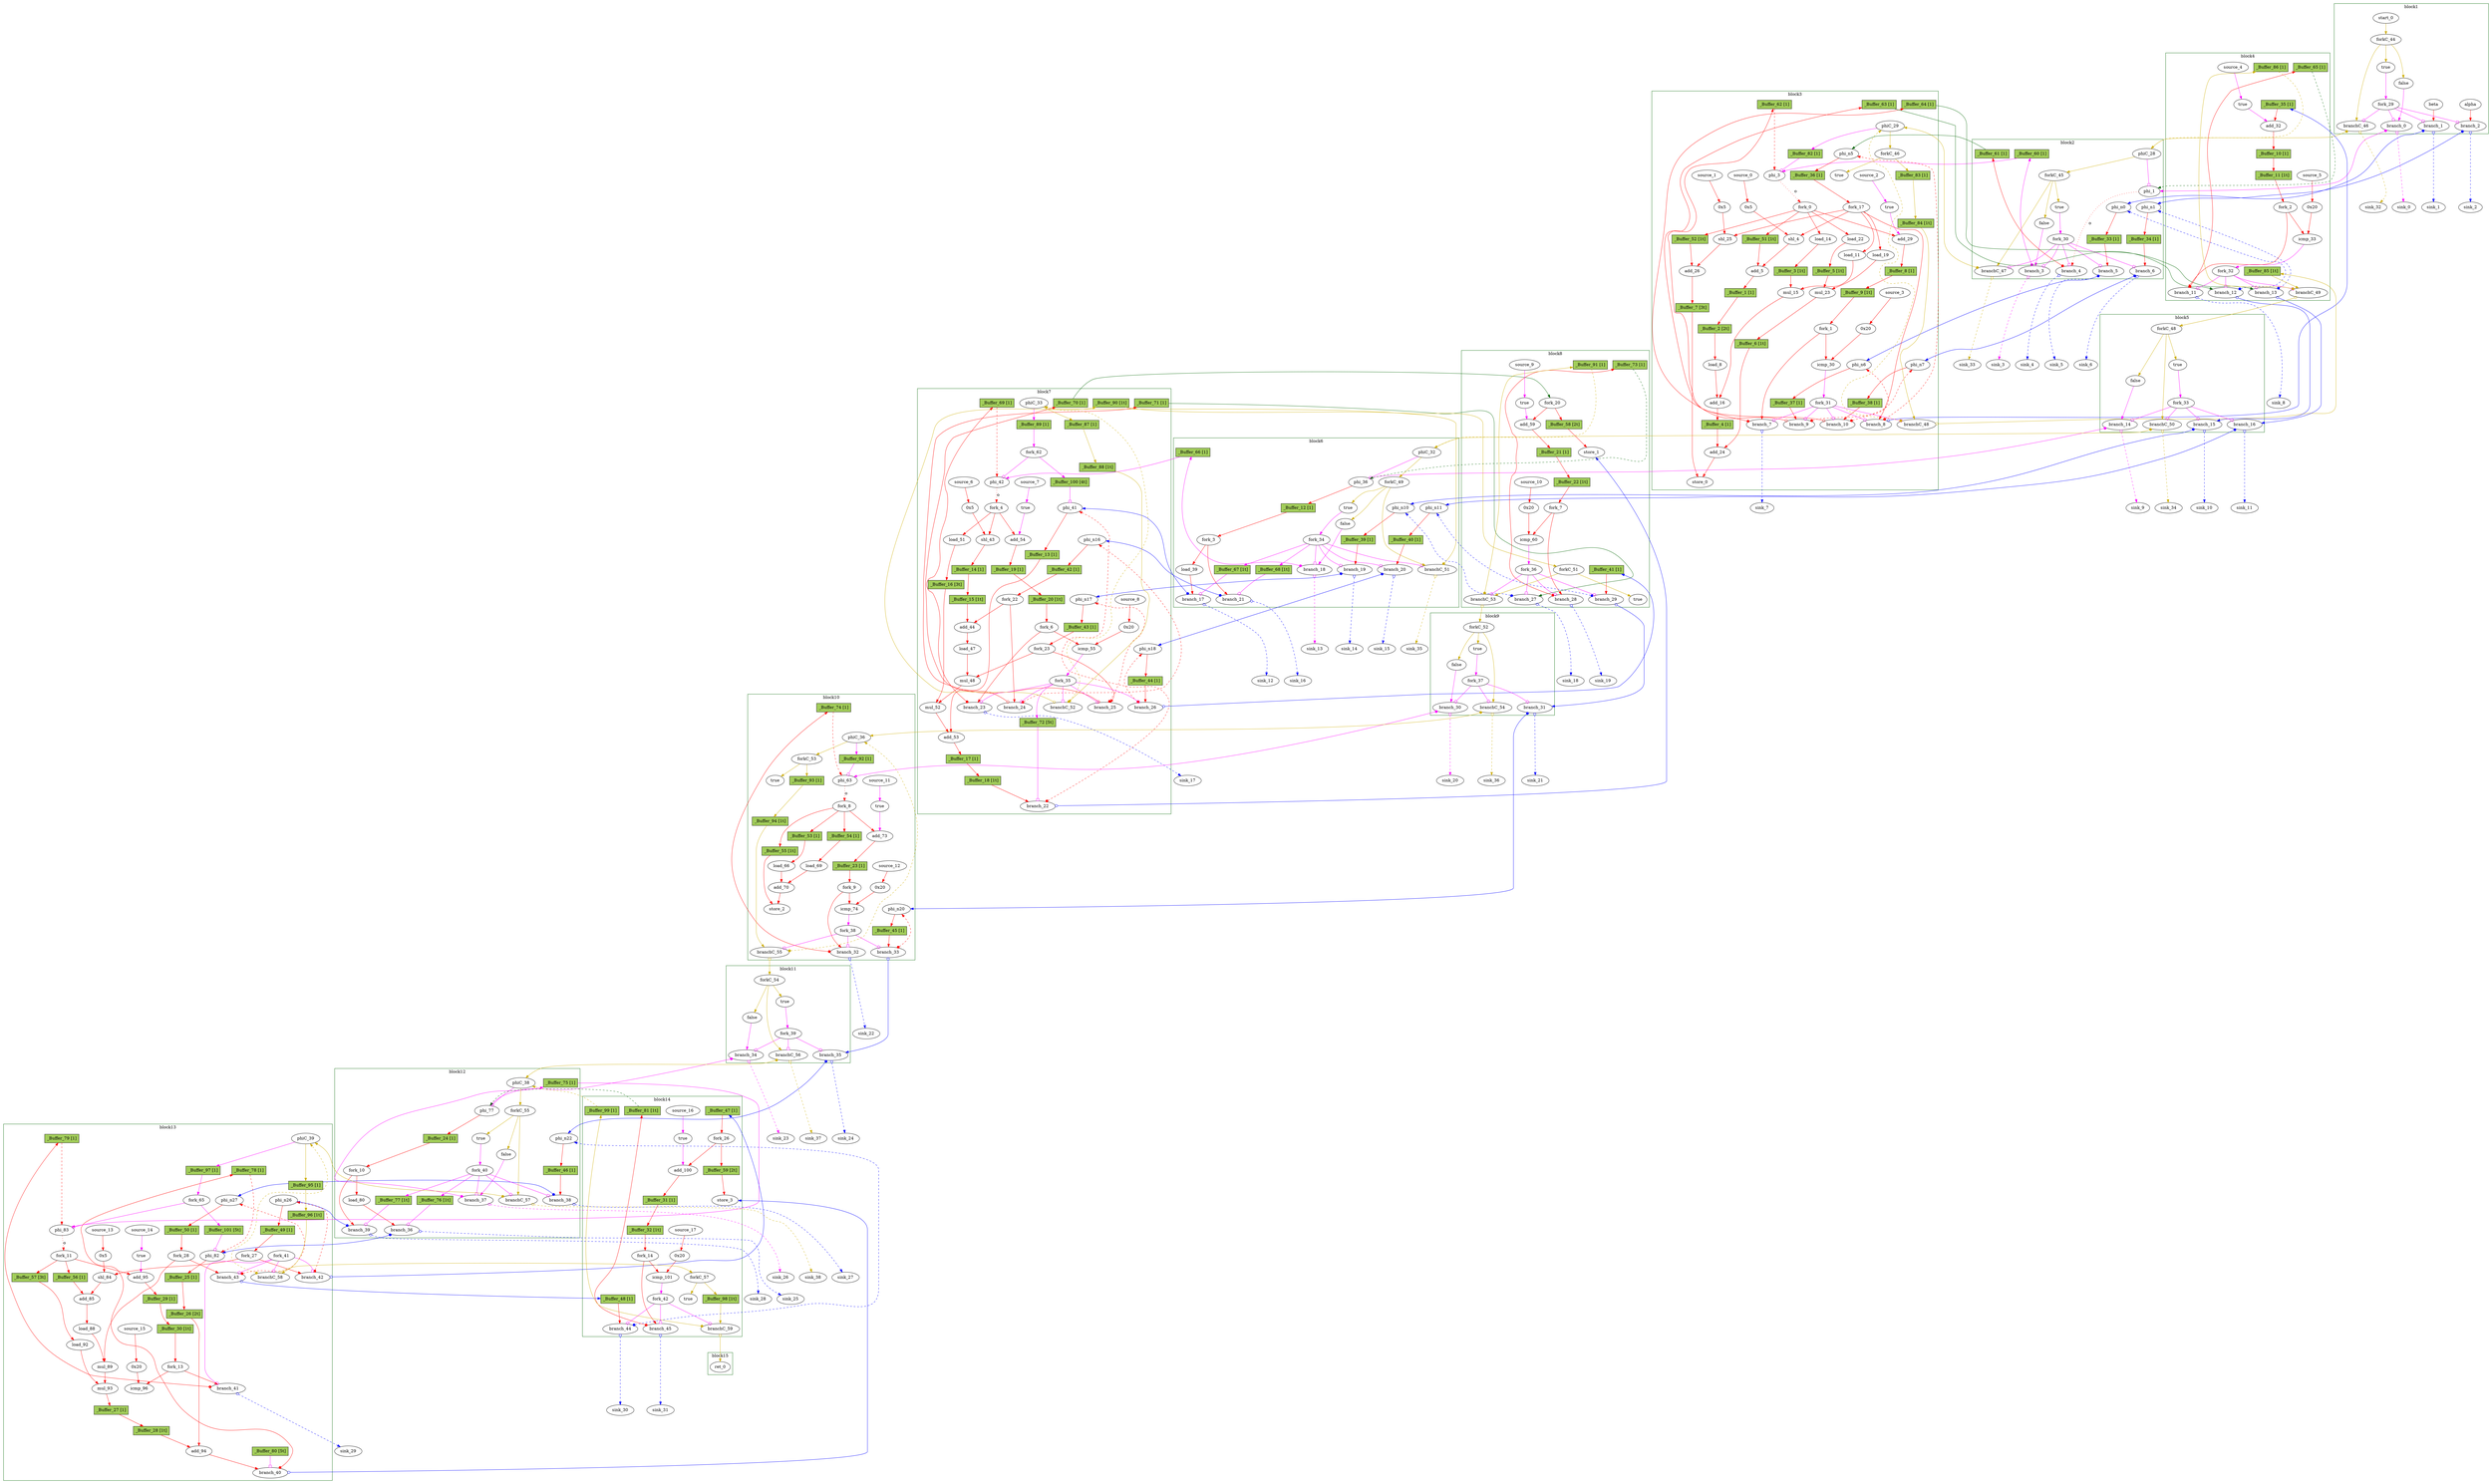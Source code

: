// Number of blocks: 395
// Number of channels: 676
Digraph G {

  // Blocks
subgraph cluster_1 {
color = "darkgreen"
label = "block1"
  alpha [type=Entry, in="in1:32", out="out1:32", bbID = 1,  shape=oval];
  beta [type=Entry, in="in1:32", out="out1:32", bbID = 1,  shape=oval];
  brCst_block1 [type=Constant, in="in1:1", out="out1:1", bbID = 1, value="0x1", label=true,  shape=oval];
  cst_0 [type=Constant, in="in1:1", out="out1:1", bbID = 1, value="0x0", label=false,  shape=oval];
  branch_0 [type=Branch, in="in1:1 in2?:1", out="out1+:1 out2-:1", bbID = 1,  shape=oval];
  branch_1 [type=Branch, in="in1:32 in2?:1", out="out1+:32 out2-:32", bbID = 1,  shape=oval];
  branch_2 [type=Branch, in="in1:32 in2?:1", out="out1+:32 out2-:32", bbID = 1,  shape=oval];
  fork_29 [type=Fork, in="in1:1", out="out1:1 out2:1 out3:1 out4:1", bbID = 1,  shape=oval];
  start_0 [type=Entry, in="in1:0", out="out1:0", bbID = 1,  shape=oval];
  forkC_44 [type=Fork, in="in1:0", out="out1:0 out2:0 out3:0", bbID = 1,  shape=oval];
  branchC_46 [type=Branch, in="in1:0 in2?:1", out="out1+:0 out2-:0", bbID = 1,  shape=oval];
}
subgraph cluster_2 {
color = "darkgreen"
label = "block2"
  phi_1 [type=Mux, in="in1?:1 in2:32 in3:32", out="out1:32", delay=1.397, bbID = 2,  shape=oval];
  brCst_block2 [type=Constant, in="in1:1", out="out1:1", bbID = 2, value="0x1", label=true,  shape=oval];
  cst_1 [type=Constant, in="in1:1", out="out1:1", bbID = 2, value="0x0", label=false,  shape=oval];
  phi_n0 [type=Merge, in="in1:32 in2:32", out="out1:32", delay=1.397, bbID = 2,  shape=oval];
  phi_n1 [type=Merge, in="in1:32 in2:32", out="out1:32", delay=1.397, bbID = 2,  shape=oval];
  branch_3 [type=Branch, in="in1:1 in2?:1", out="out1+:1 out2-:1", bbID = 2,  shape=oval];
  branch_4 [type=Branch, in="in1:32 in2?:1", out="out1+:32 out2-:32", bbID = 2,  shape=oval];
  branch_5 [type=Branch, in="in1:32 in2?:1", out="out1+:32 out2-:32", bbID = 2,  shape=oval];
  branch_6 [type=Branch, in="in1:32 in2?:1", out="out1+:32 out2-:32", bbID = 2,  shape=oval];
  fork_30 [type=Fork, in="in1:1", out="out1:1 out2:1 out3:1 out4:1 out5:1", bbID = 2,  shape=oval];
  phiC_28 [type=CntrlMerge, in="in1:0 in2:0", out="out1:0 out2?:1", delay=1.412, bbID = 2,  shape=oval];
  forkC_45 [type=Fork, in="in1:0", out="out1:0 out2:0 out3:0", bbID = 2,  shape=oval];
  branchC_47 [type=Branch, in="in1:0 in2?:1", out="out1+:0 out2-:0", bbID = 2,  shape=oval];
  _Buffer_33 [type=Buffer, in="in1:32", out="out1:32", bbID = 2, slots=1, transparent=false, label="_Buffer_33 [1]",  shape=box, style=filled, fillcolor=darkolivegreen3, height = 0.4];
  _Buffer_34 [type=Buffer, in="in1:32", out="out1:32", bbID = 2, slots=1, transparent=false, label="_Buffer_34 [1]",  shape=box, style=filled, fillcolor=darkolivegreen3, height = 0.4];
  _Buffer_60 [type=Buffer, in="in1:1", out="out1:1", bbID = 2, slots=1, transparent=false, label="_Buffer_60 [1]",  shape=box, style=filled, fillcolor=darkolivegreen3, height = 0.4];
  _Buffer_61 [type=Buffer, in="in1:32", out="out1:32", bbID = 2, slots=1, transparent=false, label="_Buffer_61 [1]",  shape=box, style=filled, fillcolor=darkolivegreen3, height = 0.4];
}
subgraph cluster_3 {
color = "darkgreen"
label = "block3"
  phi_3 [type=Mux, in="in1?:1 in2:32 in3:32", out="out1:32", delay=1.397, bbID = 3,  shape=oval];
  cst_2 [type=Constant, in="in1:32", out="out1:32", bbID = 3, value="0x1", label="0x5",  shape=oval];
  shl_4 [type=Operator, in="in1:32 in2:32", out="out1:32", op = "add_op", bbID = 3,  shape=oval];
  add_5 [type=Operator, in="in1:32 in2:32", out="out1:32", op = "add_op", delay=2.287, bbID = 3,  shape=oval];
  load_8 [type=Operator, in="in1:32 in2:32", out="out1:32 out2:32", op = "mc_load_op", delay=1.412, bbID = 3, portID = 0, offset = 0,  shape=oval];
  load_11 [type=Operator, in="in1:32 in2:32", out="out1:32 out2:32", op = "mc_load_op", delay=1.412, bbID = 3, portID = 0, offset = 0,  shape=oval];
  load_14 [type=Operator, in="in1:32 in2:32", out="out1:32 out2:32", op = "mc_load_op", delay=1.412, bbID = 3, portID = 0, offset = 0,  shape=oval];
  mul_15 [type=Operator, in="in1:32 in2:32", out="out1:32", op = "mul_op", latency=4, bbID = 3,  shape=oval];
  add_16 [type=Operator, in="in1:32 in2:32", out="out1:32", op = "add_op", delay=2.287, bbID = 3,  shape=oval];
  load_19 [type=Operator, in="in1:32 in2:32", out="out1:32 out2:32", op = "mc_load_op", delay=1.412, bbID = 3, portID = 0, offset = 0,  shape=oval];
  load_22 [type=Operator, in="in1:32 in2:32", out="out1:32 out2:32", op = "mc_load_op", delay=1.412, bbID = 3, portID = 0, offset = 0,  shape=oval];
  mul_23 [type=Operator, in="in1:32 in2:32", out="out1:32", op = "mul_op", latency=4, bbID = 3,  shape=oval];
  add_24 [type=Operator, in="in1:32 in2:32", out="out1:32", op = "add_op", delay=2.287, bbID = 3,  shape=oval];
  cst_3 [type=Constant, in="in1:3", out="out1:32", bbID = 3, value="0x4", label="0x5",  shape=oval];
  shl_25 [type=Operator, in="in1:32 in2:32", out="out1:32", op = "add_op", bbID = 3,  shape=oval];
  add_26 [type=Operator, in="in1:32 in2:32", out="out1:32", op = "add_op", delay=2.287, bbID = 3,  shape=oval];
  store_0 [type=Operator, in="in1:32 in2:32", out="out1:32 out2:32", op = "mc_store_op", delay=0.672, bbID = 3, portID = 0, offset = 0,  shape=oval];
  cst_4 [type=Constant, in="in1:1", out="out1:1", bbID = 3, value="0x1", label=true,  shape=oval];
  add_29 [type=Operator, in="in1:32 in2:32", out="out1:32", op = "add_op", delay=2.287, bbID = 3,  shape=oval];
  cst_5 [type=Constant, in="in1:32", out="out1:32", bbID = 3, value="0x01", label="0x20",  shape=oval];
  icmp_30 [type=Operator, in="in1:32 in2:32", out="out1:1", op = "icmp_ult_op", delay=1.907, bbID = 3,  shape=oval];
  phi_n5 [type=Merge, in="in1:32 in2:32", out="out1:32", delay=1.397, bbID = 3,  shape=oval];
  phi_n6 [type=Merge, in="in1:32 in2:32", out="out1:32", delay=1.397, bbID = 3,  shape=oval];
  phi_n7 [type=Merge, in="in1:32 in2:32", out="out1:32", delay=1.397, bbID = 3,  shape=oval];
  fork_0 [type=Fork, in="in1:1", out="out1:1 out2:1 out3:1 out4:1 out5:1", bbID = 3,  shape=oval];
  fork_1 [type=Fork, in="in1:32", out="out1:32 out2:32", bbID = 3,  shape=oval];
  fork_17 [type=Fork, in="in1:1", out="out1:1 out2:1 out3:1 out4:1 out5:1", bbID = 3,  shape=oval];
  branch_7 [type=Branch, in="in1:32 in2?:1", out="out1+:32 out2-:32", bbID = 3,  shape=oval];
  branch_8 [type=Branch, in="in1:32 in2?:1", out="out1+:32 out2-:32", bbID = 3,  shape=oval];
  branch_9 [type=Branch, in="in1:32 in2?:1", out="out1+:32 out2-:32", bbID = 3,  shape=oval];
  branch_10 [type=Branch, in="in1:32 in2?:1", out="out1+:32 out2-:32", bbID = 3,  shape=oval];
  fork_31 [type=Fork, in="in1:1", out="out1:1 out2:1 out3:1 out4:1 out5:1", bbID = 3,  shape=oval];
  cst_25 [type=Constant, in="in1:1", out="out1:1", bbID = 3, value="0x1", label=true,  shape=oval];
  phiC_29 [type=CntrlMerge, in="in1:0 in2:0", out="out1:0 out2?:1", delay=1.412, bbID = 3,  shape=oval];
  forkC_46 [type=Fork, in="in1:0", out="out1:0 out2:0", bbID = 3,  shape=oval];
  branchC_48 [type=Branch, in="in1:0 in2?:1", out="out1+:0 out2-:0", bbID = 3,  shape=oval];
  source_0 [type=Source, out="out1:3", bbID = 3,  shape=oval];
  source_1 [type=Source, out="out1:3", bbID = 3,  shape=oval];
  source_2 [type=Source, out="out1:1", bbID = 3,  shape=oval];
  source_3 [type=Source, out="out1:32", bbID = 3,  shape=oval];
  _Buffer_1 [type=Buffer, in="in1:32", out="out1:32", bbID = 3, slots=1, transparent=false, label="_Buffer_1 [1]",  shape=box, style=filled, fillcolor=darkolivegreen3, height = 0.4];
  _Buffer_2 [type=Buffer, in="in1:32", out="out1:32", bbID = 3, slots=2, transparent=true, label="_Buffer_2 [2t]",  shape=box, style=filled, fillcolor=darkolivegreen3, height = 0.4];
  _Buffer_3 [type=Buffer, in="in1:32", out="out1:32", bbID = 3, slots=1, transparent=true, label="_Buffer_3 [1t]",  shape=box, style=filled, fillcolor=darkolivegreen3, height = 0.4];
  _Buffer_4 [type=Buffer, in="in1:32", out="out1:32", bbID = 3, slots=1, transparent=false, label="_Buffer_4 [1]",  shape=box, style=filled, fillcolor=darkolivegreen3, height = 0.4];
  _Buffer_5 [type=Buffer, in="in1:32", out="out1:32", bbID = 3, slots=1, transparent=true, label="_Buffer_5 [1t]",  shape=box, style=filled, fillcolor=darkolivegreen3, height = 0.4];
  _Buffer_6 [type=Buffer, in="in1:32", out="out1:32", bbID = 3, slots=1, transparent=true, label="_Buffer_6 [1t]",  shape=box, style=filled, fillcolor=darkolivegreen3, height = 0.4];
  _Buffer_7 [type=Buffer, in="in1:32", out="out1:32", bbID = 3, slots=3, transparent=true, label="_Buffer_7 [3t]",  shape=box, style=filled, fillcolor=darkolivegreen3, height = 0.4];
  _Buffer_8 [type=Buffer, in="in1:32", out="out1:32", bbID = 3, slots=1, transparent=false, label="_Buffer_8 [1]",  shape=box, style=filled, fillcolor=darkolivegreen3, height = 0.4];
  _Buffer_9 [type=Buffer, in="in1:32", out="out1:32", bbID = 3, slots=1, transparent=true, label="_Buffer_9 [1t]",  shape=box, style=filled, fillcolor=darkolivegreen3, height = 0.4];
  _Buffer_36 [type=Buffer, in="in1:32", out="out1:32", bbID = 3, slots=1, transparent=false, label="_Buffer_36 [1]",  shape=box, style=filled, fillcolor=darkolivegreen3, height = 0.4];
  _Buffer_37 [type=Buffer, in="in1:32", out="out1:32", bbID = 3, slots=1, transparent=false, label="_Buffer_37 [1]",  shape=box, style=filled, fillcolor=darkolivegreen3, height = 0.4];
  _Buffer_38 [type=Buffer, in="in1:32", out="out1:32", bbID = 3, slots=1, transparent=false, label="_Buffer_38 [1]",  shape=box, style=filled, fillcolor=darkolivegreen3, height = 0.4];
  _Buffer_51 [type=Buffer, in="in1:32", out="out1:32", bbID = 3, slots=1, transparent=true, label="_Buffer_51 [1t]",  shape=box, style=filled, fillcolor=darkolivegreen3, height = 0.4];
  _Buffer_52 [type=Buffer, in="in1:32", out="out1:32", bbID = 3, slots=1, transparent=true, label="_Buffer_52 [1t]",  shape=box, style=filled, fillcolor=darkolivegreen3, height = 0.4];
  _Buffer_62 [type=Buffer, in="in1:32", out="out1:32", bbID = 3, slots=1, transparent=false, label="_Buffer_62 [1]",  shape=box, style=filled, fillcolor=darkolivegreen3, height = 0.4];
  _Buffer_63 [type=Buffer, in="in1:32", out="out1:32", bbID = 3, slots=1, transparent=false, label="_Buffer_63 [1]",  shape=box, style=filled, fillcolor=darkolivegreen3, height = 0.4];
  _Buffer_64 [type=Buffer, in="in1:32", out="out1:32", bbID = 3, slots=1, transparent=false, label="_Buffer_64 [1]",  shape=box, style=filled, fillcolor=darkolivegreen3, height = 0.4];
  _Buffer_82 [type=Buffer, in="in1:1", out="out1:1", bbID = 3, slots=1, transparent=false, label="_Buffer_82 [1]",  shape=box, style=filled, fillcolor=darkolivegreen3, height = 0.4];
  _Buffer_83 [type=Buffer, in="in1:0", out="out1:0", bbID = 3, slots=1, transparent=false, label="_Buffer_83 [1]",  shape=box, style=filled, fillcolor=darkolivegreen3, height = 0.4];
  _Buffer_84 [type=Buffer, in="in1:0", out="out1:0", bbID = 3, slots=1, transparent=true, label="_Buffer_84 [1t]",  shape=box, style=filled, fillcolor=darkolivegreen3, height = 0.4];
}
subgraph cluster_4 {
color = "darkgreen"
label = "block4"
  cst_6 [type=Constant, in="in1:1", out="out1:1", bbID = 4, value="0x1", label=true,  shape=oval];
  add_32 [type=Operator, in="in1:32 in2:32", out="out1:32", op = "add_op", delay=2.287, bbID = 4,  shape=oval];
  cst_7 [type=Constant, in="in1:32", out="out1:32", bbID = 4, value="0x01", label="0x20",  shape=oval];
  icmp_33 [type=Operator, in="in1:32 in2:32", out="out1:1", op = "icmp_ult_op", delay=1.907, bbID = 4,  shape=oval];
  fork_2 [type=Fork, in="in1:32", out="out1:32 out2:32", bbID = 4,  shape=oval];
  branch_11 [type=Branch, in="in1:32 in2?:1", out="out1+:32 out2-:32", bbID = 4,  shape=oval];
  branch_12 [type=Branch, in="in1:32 in2?:1", out="out1+:32 out2-:32", bbID = 4,  shape=oval];
  branch_13 [type=Branch, in="in1:32 in2?:1", out="out1+:32 out2-:32", bbID = 4,  shape=oval];
  fork_32 [type=Fork, in="in1:1", out="out1:1 out2:1 out3:1 out4:1", bbID = 4,  shape=oval];
  branchC_49 [type=Branch, in="in1:0 in2?:1", out="out1+:0 out2-:0", bbID = 4,  shape=oval];
  source_4 [type=Source, out="out1:1", bbID = 4,  shape=oval];
  source_5 [type=Source, out="out1:32", bbID = 4,  shape=oval];
  _Buffer_10 [type=Buffer, in="in1:32", out="out1:32", bbID = 4, slots=1, transparent=false, label="_Buffer_10 [1]",  shape=box, style=filled, fillcolor=darkolivegreen3, height = 0.4];
  _Buffer_11 [type=Buffer, in="in1:32", out="out1:32", bbID = 4, slots=1, transparent=true, label="_Buffer_11 [1t]",  shape=box, style=filled, fillcolor=darkolivegreen3, height = 0.4];
  _Buffer_35 [type=Buffer, in="in1:32", out="out1:32", bbID = 4, slots=1, transparent=false, label="_Buffer_35 [1]",  shape=box, style=filled, fillcolor=darkolivegreen3, height = 0.4];
  _Buffer_65 [type=Buffer, in="in1:32", out="out1:32", bbID = 4, slots=1, transparent=false, label="_Buffer_65 [1]",  shape=box, style=filled, fillcolor=darkolivegreen3, height = 0.4];
  _Buffer_85 [type=Buffer, in="in1:0", out="out1:0", bbID = 4, slots=1, transparent=true, label="_Buffer_85 [1t]",  shape=box, style=filled, fillcolor=darkolivegreen3, height = 0.4];
  _Buffer_86 [type=Buffer, in="in1:0", out="out1:0", bbID = 4, slots=1, transparent=false, label="_Buffer_86 [1]",  shape=box, style=filled, fillcolor=darkolivegreen3, height = 0.4];
}
subgraph cluster_5 {
color = "darkgreen"
label = "block5"
  brCst_block5 [type=Constant, in="in1:1", out="out1:1", bbID = 5, value="0x1", label=true,  shape=oval];
  cst_8 [type=Constant, in="in1:1", out="out1:1", bbID = 5, value="0x0", label=false,  shape=oval];
  branch_14 [type=Branch, in="in1:1 in2?:1", out="out1+:1 out2-:1", bbID = 5,  shape=oval];
  branch_15 [type=Branch, in="in1:32 in2?:1", out="out1+:32 out2-:32", bbID = 5,  shape=oval];
  branch_16 [type=Branch, in="in1:32 in2?:1", out="out1+:32 out2-:32", bbID = 5,  shape=oval];
  fork_33 [type=Fork, in="in1:1", out="out1:1 out2:1 out3:1 out4:1", bbID = 5,  shape=oval];
  forkC_48 [type=Fork, in="in1:0", out="out1:0 out2:0 out3:0", bbID = 5,  shape=oval];
  branchC_50 [type=Branch, in="in1:0 in2?:1", out="out1+:0 out2-:0", bbID = 5,  shape=oval];
}
subgraph cluster_6 {
color = "darkgreen"
label = "block6"
  phi_36 [type=Mux, in="in1?:1 in2:32 in3:32", out="out1:32", delay=1.397, bbID = 6,  shape=oval];
  load_39 [type=Operator, in="in1:32 in2:32", out="out1:32 out2:32", op = "mc_load_op", delay=1.412, bbID = 6, portID = 0, offset = 0,  shape=oval];
  brCst_block6 [type=Constant, in="in1:1", out="out1:1", bbID = 6, value="0x1", label=true,  shape=oval];
  cst_9 [type=Constant, in="in1:1", out="out1:1", bbID = 6, value="0x0", label=false,  shape=oval];
  phi_n10 [type=Merge, in="in1:32 in2:32", out="out1:32", delay=1.397, bbID = 6,  shape=oval];
  phi_n11 [type=Merge, in="in1:32 in2:32", out="out1:32", delay=1.397, bbID = 6,  shape=oval];
  fork_3 [type=Fork, in="in1:32", out="out1:32 out2:32", bbID = 6,  shape=oval];
  branch_17 [type=Branch, in="in1:32 in2?:1", out="out1+:32 out2-:32", bbID = 6,  shape=oval];
  branch_18 [type=Branch, in="in1:1 in2?:1", out="out1+:1 out2-:1", bbID = 6,  shape=oval];
  branch_19 [type=Branch, in="in1:32 in2?:1", out="out1+:32 out2-:32", bbID = 6,  shape=oval];
  branch_20 [type=Branch, in="in1:32 in2?:1", out="out1+:32 out2-:32", bbID = 6,  shape=oval];
  branch_21 [type=Branch, in="in1:32 in2?:1", out="out1+:32 out2-:32", bbID = 6,  shape=oval];
  fork_34 [type=Fork, in="in1:32", out="out1:32 out2:32 out3:32 out4:32 out5:32 out6:32 out7:32", bbID = 6,  shape=oval];
  phiC_32 [type=CntrlMerge, in="in1:0 in2:0", out="out1:0 out2?:1", delay=1.412, bbID = 6,  shape=oval];
  forkC_49 [type=Fork, in="in1:0", out="out1:0 out2:0 out3:0", bbID = 6,  shape=oval];
  branchC_51 [type=Branch, in="in1:0 in2?:1", out="out1+:0 out2-:0", bbID = 6,  shape=oval];
  _Buffer_12 [type=Buffer, in="in1:32", out="out1:32", bbID = 6, slots=1, transparent=false, label="_Buffer_12 [1]",  shape=box, style=filled, fillcolor=darkolivegreen3, height = 0.4];
  _Buffer_39 [type=Buffer, in="in1:32", out="out1:32", bbID = 6, slots=1, transparent=false, label="_Buffer_39 [1]",  shape=box, style=filled, fillcolor=darkolivegreen3, height = 0.4];
  _Buffer_40 [type=Buffer, in="in1:32", out="out1:32", bbID = 6, slots=1, transparent=false, label="_Buffer_40 [1]",  shape=box, style=filled, fillcolor=darkolivegreen3, height = 0.4];
  _Buffer_66 [type=Buffer, in="in1:1", out="out1:1", bbID = 6, slots=1, transparent=false, label="_Buffer_66 [1]",  shape=box, style=filled, fillcolor=darkolivegreen3, height = 0.4];
  _Buffer_67 [type=Buffer, in="in1:1", out="out1:1", bbID = 6, slots=1, transparent=true, label="_Buffer_67 [1t]",  shape=box, style=filled, fillcolor=darkolivegreen3, height = 0.4];
  _Buffer_68 [type=Buffer, in="in1:1", out="out1:1", bbID = 6, slots=1, transparent=true, label="_Buffer_68 [1t]",  shape=box, style=filled, fillcolor=darkolivegreen3, height = 0.4];
}
subgraph cluster_7 {
color = "darkgreen"
label = "block7"
  phi_41 [type=Mux, in="in1?:1 in2:32 in3:32", out="out1:32", delay=1.397, bbID = 7,  shape=oval];
  phi_42 [type=Mux, in="in1?:1 in2:32 in3:32", out="out1:32", delay=1.397, bbID = 7,  shape=oval];
  cst_10 [type=Constant, in="in1:32", out="out1:32", bbID = 7, value="0x0", label="0x5",  shape=oval];
  shl_43 [type=Operator, in="in1:32 in2:32", out="out1:32", op = "add_op", bbID = 7,  shape=oval];
  add_44 [type=Operator, in="in1:32 in2:32", out="out1:32", op = "add_op", delay=2.287, bbID = 7,  shape=oval];
  load_47 [type=Operator, in="in1:32 in2:32", out="out1:32 out2:32", op = "mc_load_op", delay=1.412, bbID = 7, portID = 1, offset = 0,  shape=oval];
  mul_48 [type=Operator, in="in1:32 in2:32", out="out1:32", op = "mul_op", latency=4, bbID = 7,  shape=oval];
  load_51 [type=Operator, in="in1:32 in2:32", out="out1:32 out2:32", op = "mc_load_op", delay=1.412, bbID = 7, portID = 0, offset = 0,  shape=oval];
  mul_52 [type=Operator, in="in1:32 in2:32", out="out1:32", op = "mul_op", latency=4, bbID = 7,  shape=oval];
  add_53 [type=Operator, in="in1:32 in2:32", out="out1:32", op = "add_op", delay=2.287, bbID = 7,  shape=oval];
  cst_11 [type=Constant, in="in1:1", out="out1:1", bbID = 7, value="0x1", label=true,  shape=oval];
  add_54 [type=Operator, in="in1:32 in2:32", out="out1:32", op = "add_op", delay=2.287, bbID = 7,  shape=oval];
  cst_12 [type=Constant, in="in1:32", out="out1:32", bbID = 7, value="0x01", label="0x20",  shape=oval];
  icmp_55 [type=Operator, in="in1:32 in2:32", out="out1:1", op = "icmp_ult_op", delay=1.907, bbID = 7,  shape=oval];
  phi_n16 [type=Merge, in="in1:32 in2:32", out="out1:32", delay=1.397, bbID = 7,  shape=oval];
  phi_n17 [type=Merge, in="in1:32 in2:32", out="out1:32", delay=1.397, bbID = 7,  shape=oval];
  phi_n18 [type=Merge, in="in1:32 in2:32", out="out1:32", delay=1.397, bbID = 7,  shape=oval];
  fork_4 [type=Fork, in="in1:32", out="out1:32 out2:32 out3:32", bbID = 7,  shape=oval];
  fork_6 [type=Fork, in="in1:32", out="out1:32 out2:32", bbID = 7,  shape=oval];
  fork_22 [type=Fork, in="in1:32", out="out1:32 out2:32", bbID = 7,  shape=oval];
  fork_23 [type=Fork, in="in1:32", out="out1:32 out2:32", bbID = 7,  shape=oval];
  branch_22 [type=Branch, in="in1:32 in2?:1", out="out1+:32 out2-:32", bbID = 7,  shape=oval];
  branch_23 [type=Branch, in="in1:32 in2?:1", out="out1+:32 out2-:32", bbID = 7,  shape=oval];
  branch_24 [type=Branch, in="in1:32 in2?:1", out="out1+:32 out2-:32", bbID = 7,  shape=oval];
  branch_25 [type=Branch, in="in1:32 in2?:1", out="out1+:32 out2-:32", bbID = 7,  shape=oval];
  branch_26 [type=Branch, in="in1:32 in2?:1", out="out1+:32 out2-:32", bbID = 7,  shape=oval];
  fork_35 [type=Fork, in="in1:0", out="out1:0 out2:0 out3:0 out4:0 out5:0 out6:0 out7:0 out8:0", bbID = 7,  shape=oval];
  phiC_33 [type=CntrlMerge, in="in1:0 in2:0", out="out1:0 out2?:1", delay=1.412, bbID = 7,  shape=oval];
  branchC_52 [type=Branch, in="in1:0 in2?:1", out="out1+:0 out2-:0", bbID = 7,  shape=oval];
  source_6 [type=Source, out="out1:3", bbID = 7,  shape=oval];
  source_7 [type=Source, out="out1:1", bbID = 7,  shape=oval];
  source_8 [type=Source, out="out1:32", bbID = 7,  shape=oval];
  fork_62 [type=Fork, in="in1:1", out="out1:1 out2:1", bbID = 7,  shape=oval];
  _Buffer_13 [type=Buffer, in="in1:32", out="out1:32", bbID = 7, slots=1, transparent=false, label="_Buffer_13 [1]",  shape=box, style=filled, fillcolor=darkolivegreen3, height = 0.4];
  _Buffer_14 [type=Buffer, in="in1:32", out="out1:32", bbID = 7, slots=1, transparent=false, label="_Buffer_14 [1]",  shape=box, style=filled, fillcolor=darkolivegreen3, height = 0.4];
  _Buffer_15 [type=Buffer, in="in1:32", out="out1:32", bbID = 7, slots=1, transparent=true, label="_Buffer_15 [1t]",  shape=box, style=filled, fillcolor=darkolivegreen3, height = 0.4];
  _Buffer_16 [type=Buffer, in="in1:32", out="out1:32", bbID = 7, slots=3, transparent=true, label="_Buffer_16 [3t]",  shape=box, style=filled, fillcolor=darkolivegreen3, height = 0.4];
  _Buffer_17 [type=Buffer, in="in1:32", out="out1:32", bbID = 7, slots=1, transparent=false, label="_Buffer_17 [1]",  shape=box, style=filled, fillcolor=darkolivegreen3, height = 0.4];
  _Buffer_18 [type=Buffer, in="in1:32", out="out1:32", bbID = 7, slots=1, transparent=true, label="_Buffer_18 [1t]",  shape=box, style=filled, fillcolor=darkolivegreen3, height = 0.4];
  _Buffer_19 [type=Buffer, in="in1:32", out="out1:32", bbID = 7, slots=1, transparent=false, label="_Buffer_19 [1]",  shape=box, style=filled, fillcolor=darkolivegreen3, height = 0.4];
  _Buffer_20 [type=Buffer, in="in1:32", out="out1:32", bbID = 7, slots=1, transparent=true, label="_Buffer_20 [1t]",  shape=box, style=filled, fillcolor=darkolivegreen3, height = 0.4];
  _Buffer_42 [type=Buffer, in="in1:32", out="out1:32", bbID = 7, slots=1, transparent=false, label="_Buffer_42 [1]",  shape=box, style=filled, fillcolor=darkolivegreen3, height = 0.4];
  _Buffer_43 [type=Buffer, in="in1:32", out="out1:32", bbID = 7, slots=1, transparent=false, label="_Buffer_43 [1]",  shape=box, style=filled, fillcolor=darkolivegreen3, height = 0.4];
  _Buffer_44 [type=Buffer, in="in1:32", out="out1:32", bbID = 7, slots=1, transparent=false, label="_Buffer_44 [1]",  shape=box, style=filled, fillcolor=darkolivegreen3, height = 0.4];
  _Buffer_69 [type=Buffer, in="in1:32", out="out1:32", bbID = 7, slots=1, transparent=false, label="_Buffer_69 [1]",  shape=box, style=filled, fillcolor=darkolivegreen3, height = 0.4];
  _Buffer_70 [type=Buffer, in="in1:32", out="out1:32", bbID = 7, slots=1, transparent=false, label="_Buffer_70 [1]",  shape=box, style=filled, fillcolor=darkolivegreen3, height = 0.4];
  _Buffer_71 [type=Buffer, in="in1:32", out="out1:32", bbID = 7, slots=1, transparent=false, label="_Buffer_71 [1]",  shape=box, style=filled, fillcolor=darkolivegreen3, height = 0.4];
  _Buffer_72 [type=Buffer, in="in1:1", out="out1:1", bbID = 7, slots=1, transparent=true, label="_Buffer_72 [5t]",  shape=box, style=filled, fillcolor=darkolivegreen3, height = 0.4];
  _Buffer_87 [type=Buffer, in="in1:0", out="out1:0", bbID = 7, slots=1, transparent=false, label="_Buffer_87 [1]",  shape=box, style=filled, fillcolor=darkolivegreen3, height = 0.4];
  _Buffer_88 [type=Buffer, in="in1:0", out="out1:0", bbID = 7, slots=1, transparent=true, label="_Buffer_88 [1t]",  shape=box, style=filled, fillcolor=darkolivegreen3, height = 0.4];
  _Buffer_89 [type=Buffer, in="in1:1", out="out1:1", bbID = 7, slots=1, transparent=false, label="_Buffer_89 [1]",  shape=box, style=filled, fillcolor=darkolivegreen3, height = 0.4];
  _Buffer_90 [type=Buffer, in="in1:0", out="out1:0", bbID = 7, slots=1, transparent=true, label="_Buffer_90 [1t]",  shape=box, style=filled, fillcolor=darkolivegreen3, height = 0.4];
  _Buffer_100 [type=Buffer, in="in1:1", out="out1:1", bbID = 7, slots=1, transparent=true, label="_Buffer_100 [4t]",  shape=box, style=filled, fillcolor=darkolivegreen3, height = 0.4];
}
subgraph cluster_8 {
color = "darkgreen"
label = "block8"
  store_1 [type=Operator, in="in1:32 in2:32", out="out1:32 out2:32", op = "mc_store_op", delay=0.672, bbID = 8, portID = 0, offset = 0,  shape=oval];
  cst_13 [type=Constant, in="in1:1", out="out1:1", bbID = 8, value="0x1", label=true,  shape=oval];
  add_59 [type=Operator, in="in1:32 in2:32", out="out1:32", op = "add_op", delay=2.287, bbID = 8,  shape=oval];
  cst_14 [type=Constant, in="in1:32", out="out1:32", bbID = 8, value="0x01", label="0x20",  shape=oval];
  icmp_60 [type=Operator, in="in1:32 in2:32", out="out1:1", op = "icmp_ult_op", delay=1.907, bbID = 8,  shape=oval];
  fork_7 [type=Fork, in="in1:32", out="out1:32 out2:32", bbID = 8,  shape=oval];
  fork_20 [type=Fork, in="in1:32", out="out1:32 out2:32", bbID = 8,  shape=oval];
  branch_27 [type=Branch, in="in1:32 in2?:1", out="out1+:32 out2-:32", bbID = 8,  shape=oval];
  branch_28 [type=Branch, in="in1:32 in2?:1", out="out1+:32 out2-:32", bbID = 8,  shape=oval];
  branch_29 [type=Branch, in="in1:32 in2?:1", out="out1+:32 out2-:32", bbID = 8,  shape=oval];
  fork_36 [type=Fork, in="in1:1", out="out1:1 out2:1 out3:1 out4:1", bbID = 8,  shape=oval];
  cst_26 [type=Constant, in="in1:1", out="out1:1", bbID = 8, value="0x1", label=true,  shape=oval];
  forkC_51 [type=Fork, in="in1:0", out="out1:0 out2:0", bbID = 8,  shape=oval];
  branchC_53 [type=Branch, in="in1:0 in2?:1", out="out1+:0 out2-:0", bbID = 8,  shape=oval];
  source_9 [type=Source, out="out1:1", bbID = 8,  shape=oval];
  source_10 [type=Source, out="out1:32", bbID = 8,  shape=oval];
  _Buffer_21 [type=Buffer, in="in1:32", out="out1:32", bbID = 8, slots=1, transparent=false, label="_Buffer_21 [1]",  shape=box, style=filled, fillcolor=darkolivegreen3, height = 0.4];
  _Buffer_22 [type=Buffer, in="in1:32", out="out1:32", bbID = 8, slots=1, transparent=true, label="_Buffer_22 [1t]",  shape=box, style=filled, fillcolor=darkolivegreen3, height = 0.4];
  _Buffer_41 [type=Buffer, in="in1:32", out="out1:32", bbID = 8, slots=1, transparent=false, label="_Buffer_41 [1]",  shape=box, style=filled, fillcolor=darkolivegreen3, height = 0.4];
  _Buffer_58 [type=Buffer, in="in1:32", out="out1:32", bbID = 8, slots=2, transparent=true, label="_Buffer_58 [2t]",  shape=box, style=filled, fillcolor=darkolivegreen3, height = 0.4];
  _Buffer_73 [type=Buffer, in="in1:32", out="out1:32", bbID = 8, slots=1, transparent=false, label="_Buffer_73 [1]",  shape=box, style=filled, fillcolor=darkolivegreen3, height = 0.4];
  _Buffer_91 [type=Buffer, in="in1:0", out="out1:0", bbID = 8, slots=1, transparent=false, label="_Buffer_91 [1]",  shape=box, style=filled, fillcolor=darkolivegreen3, height = 0.4];
}
subgraph cluster_9 {
color = "darkgreen"
label = "block9"
  brCst_block9 [type=Constant, in="in1:1", out="out1:1", bbID = 9, value="0x1", label=true,  shape=oval];
  cst_15 [type=Constant, in="in1:1", out="out1:1", bbID = 9, value="0x0", label=false,  shape=oval];
  branch_30 [type=Branch, in="in1:1 in2?:1", out="out1+:1 out2-:1", bbID = 9,  shape=oval];
  branch_31 [type=Branch, in="in1:32 in2?:1", out="out1+:32 out2-:32", bbID = 9,  shape=oval];
  fork_37 [type=Fork, in="in1:1", out="out1:1 out2:1 out3:1", bbID = 9,  shape=oval];
  forkC_52 [type=Fork, in="in1:0", out="out1:0 out2:0 out3:0", bbID = 9,  shape=oval];
  branchC_54 [type=Branch, in="in1:0 in2?:1", out="out1+:0 out2-:0", bbID = 9,  shape=oval];
}
subgraph cluster_10 {
color = "darkgreen"
label = "block10"
  phi_63 [type=Mux, in="in1?:1 in2:32 in3:32", out="out1:32", delay=1.397, bbID = 10,  shape=oval];
  load_66 [type=Operator, in="in1:32 in2:32", out="out1:32 out2:32", op = "mc_load_op", delay=1.412, bbID = 10, portID = 1, offset = 0,  shape=oval];
  load_69 [type=Operator, in="in1:32 in2:32", out="out1:32 out2:32", op = "mc_load_op", delay=1.412, bbID = 10, portID = 0, offset = 0,  shape=oval];
  add_70 [type=Operator, in="in1:32 in2:32", out="out1:32", op = "add_op", delay=2.287, bbID = 10,  shape=oval];
  store_2 [type=Operator, in="in1:32 in2:32", out="out1:32 out2:32", op = "mc_store_op", delay=0.672, bbID = 10, portID = 1, offset = 0,  shape=oval];
  cst_16 [type=Constant, in="in1:1", out="out1:1", bbID = 10, value="0x1", label=true,  shape=oval];
  add_73 [type=Operator, in="in1:32 in2:32", out="out1:32", op = "add_op", delay=2.287, bbID = 10,  shape=oval];
  cst_17 [type=Constant, in="in1:32", out="out1:32", bbID = 10, value="0x01", label="0x20",  shape=oval];
  icmp_74 [type=Operator, in="in1:32 in2:32", out="out1:1", op = "icmp_ult_op", delay=1.907, bbID = 10,  shape=oval];
  phi_n20 [type=Merge, in="in1:32 in2:32", out="out1:32", delay=1.397, bbID = 10,  shape=oval];
  fork_8 [type=Fork, in="in1:32", out="out1:32 out2:32 out3:32 out4:32", bbID = 10,  shape=oval];
  fork_9 [type=Fork, in="in1:32", out="out1:32 out2:32", bbID = 10,  shape=oval];
  branch_32 [type=Branch, in="in1:32 in2?:1", out="out1+:32 out2-:32", bbID = 10,  shape=oval];
  branch_33 [type=Branch, in="in1:32 in2?:1", out="out1+:32 out2-:32", bbID = 10,  shape=oval];
  fork_38 [type=Fork, in="in1:1", out="out1:1 out2:1 out3:1", bbID = 10,  shape=oval];
  cst_27 [type=Constant, in="in1:1", out="out1:1", bbID = 10, value="0x1", label=true,  shape=oval];
  phiC_36 [type=CntrlMerge, in="in1:0 in2:0", out="out1:0 out2?:1", delay=1.412, bbID = 10,  shape=oval];
  forkC_53 [type=Fork, in="in1:0", out="out1:0 out2:0", bbID = 10,  shape=oval];
  branchC_55 [type=Branch, in="in1:0 in2?:1", out="out1+:0 out2-:0", bbID = 10,  shape=oval];
  source_11 [type=Source, out="out1:1", bbID = 10,  shape=oval];
  source_12 [type=Source, out="out1:32", bbID = 10,  shape=oval];
  _Buffer_23 [type=Buffer, in="in1:32", out="out1:32", bbID = 10, slots=1, transparent=false, label="_Buffer_23 [1]",  shape=box, style=filled, fillcolor=darkolivegreen3, height = 0.4];
  _Buffer_45 [type=Buffer, in="in1:32", out="out1:32", bbID = 10, slots=1, transparent=false, label="_Buffer_45 [1]",  shape=box, style=filled, fillcolor=darkolivegreen3, height = 0.4];
  _Buffer_53 [type=Buffer, in="in1:32", out="out1:32", bbID = 10, slots=1, transparent=false, label="_Buffer_53 [1]",  shape=box, style=filled, fillcolor=darkolivegreen3, height = 0.4];
  _Buffer_54 [type=Buffer, in="in1:32", out="out1:32", bbID = 10, slots=1, transparent=false, label="_Buffer_54 [1]",  shape=box, style=filled, fillcolor=darkolivegreen3, height = 0.4];
  _Buffer_55 [type=Buffer, in="in1:32", out="out1:32", bbID = 10, slots=1, transparent=true, label="_Buffer_55 [1t]",  shape=box, style=filled, fillcolor=darkolivegreen3, height = 0.4];
  _Buffer_74 [type=Buffer, in="in1:32", out="out1:32", bbID = 10, slots=1, transparent=false, label="_Buffer_74 [1]",  shape=box, style=filled, fillcolor=darkolivegreen3, height = 0.4];
  _Buffer_92 [type=Buffer, in="in1:1", out="out1:1", bbID = 10, slots=1, transparent=false, label="_Buffer_92 [1]",  shape=box, style=filled, fillcolor=darkolivegreen3, height = 0.4];
  _Buffer_93 [type=Buffer, in="in1:0", out="out1:0", bbID = 10, slots=1, transparent=false, label="_Buffer_93 [1]",  shape=box, style=filled, fillcolor=darkolivegreen3, height = 0.4];
  _Buffer_94 [type=Buffer, in="in1:0", out="out1:0", bbID = 10, slots=1, transparent=true, label="_Buffer_94 [1t]",  shape=box, style=filled, fillcolor=darkolivegreen3, height = 0.4];
}
subgraph cluster_11 {
color = "darkgreen"
label = "block11"
  brCst_block11 [type=Constant, in="in1:1", out="out1:1", bbID = 11, value="0x1", label=true,  shape=oval];
  cst_18 [type=Constant, in="in1:1", out="out1:1", bbID = 11, value="0x0", label=false,  shape=oval];
  branch_34 [type=Branch, in="in1:1 in2?:1", out="out1+:1 out2-:1", bbID = 11,  shape=oval];
  branch_35 [type=Branch, in="in1:32 in2?:1", out="out1+:32 out2-:32", bbID = 11,  shape=oval];
  fork_39 [type=Fork, in="in1:1", out="out1:1 out2:1 out3:1", bbID = 11,  shape=oval];
  forkC_54 [type=Fork, in="in1:0", out="out1:0 out2:0 out3:0", bbID = 11,  shape=oval];
  branchC_56 [type=Branch, in="in1:0 in2?:1", out="out1+:0 out2-:0", bbID = 11,  shape=oval];
}
subgraph cluster_12 {
color = "darkgreen"
label = "block12"
  phi_77 [type=Mux, in="in1?:1 in2:32 in3:32", out="out1:32", delay=1.397, bbID = 12,  shape=oval];
  load_80 [type=Operator, in="in1:32 in2:32", out="out1:32 out2:32", op = "mc_load_op", delay=1.412, bbID = 12, portID = 0, offset = 0,  shape=oval];
  brCst_block12 [type=Constant, in="in1:1", out="out1:1", bbID = 12, value="0x1", label=true,  shape=oval];
  cst_19 [type=Constant, in="in1:1", out="out1:1", bbID = 12, value="0x0", label=false,  shape=oval];
  phi_n22 [type=Merge, in="in1:32 in2:32", out="out1:32", delay=1.397, bbID = 12,  shape=oval];
  fork_10 [type=Fork, in="in1:32", out="out1:32 out2:32", bbID = 12,  shape=oval];
  branch_36 [type=Branch, in="in1:32 in2?:1", out="out1+:32 out2-:32", bbID = 12,  shape=oval];
  branch_37 [type=Branch, in="in1:1 in2?:1", out="out1+:1 out2-:1", bbID = 12,  shape=oval];
  branch_38 [type=Branch, in="in1:32 in2?:1", out="out1+:32 out2-:32", bbID = 12,  shape=oval];
  branch_39 [type=Branch, in="in1:32 in2?:1", out="out1+:32 out2-:32", bbID = 12,  shape=oval];
  fork_40 [type=Fork, in="in1:32", out="out1:32 out2:32 out3:32 out4:32 out5:32 out6:32 out7:32 ", bbID = 12,  shape=oval];
  phiC_38 [type=CntrlMerge, in="in1:0 in2:0", out="out1:0 out2?:1", delay=1.412, bbID = 12,  shape=oval];
  forkC_55 [type=Fork, in="in1:0", out="out1:0 out2:0 out3:0", bbID = 12,  shape=oval];
  branchC_57 [type=Branch, in="in1:0 in2?:1", out="out1+:0 out2-:0", bbID = 12,  shape=oval];
  _Buffer_24 [type=Buffer, in="in1:32", out="out1:32", bbID = 12, slots=1, transparent=false, label="_Buffer_24 [1]",  shape=box, style=filled, fillcolor=darkolivegreen3, height = 0.4];
  _Buffer_46 [type=Buffer, in="in1:32", out="out1:32", bbID = 12, slots=1, transparent=false, label="_Buffer_46 [1]",  shape=box, style=filled, fillcolor=darkolivegreen3, height = 0.4];
  _Buffer_75 [type=Buffer, in="in1:1", out="out1:1", bbID = 12, slots=1, transparent=false, label="_Buffer_75 [1]",  shape=box, style=filled, fillcolor=darkolivegreen3, height = 0.4];
  _Buffer_76 [type=Buffer, in="in1:1", out="out1:1", bbID = 12, slots=1, transparent=true, label="_Buffer_76 [1t]",  shape=box, style=filled, fillcolor=darkolivegreen3, height = 0.4];
  _Buffer_77 [type=Buffer, in="in1:1", out="out1:1", bbID = 12, slots=1, transparent=true, label="_Buffer_77 [1t]",  shape=box, style=filled, fillcolor=darkolivegreen3, height = 0.4];
}
subgraph cluster_13 {
color = "darkgreen"
label = "block13"
  phi_82 [type=Mux, in="in1?:1 in2:32 in3:32", out="out1:32", delay=1.397, bbID = 13, retimingDiff=5.5,  shape=oval];
  phi_83 [type=Mux, in="in1?:1 in2:32 in3:32", out="out1:32", delay=1.397, bbID = 13, retimingDiff=0.5,  shape=oval];
  cst_20 [type=Constant, in="in1:32", out="out1:32", bbID = 13, value="0x1", label="0x5", retimingDiff=1,  shape=oval];
  shl_84 [type=Operator, in="in1:32 in2:32", out="out1:32", op = "add_op", bbID = 13, retimingDiff=1,  shape=oval];
  add_85 [type=Operator, in="in1:32 in2:32", out="out1:32", op = "add_op", delay=2.287, bbID = 13, retimingDiff=1,  shape=oval];
  load_88 [type=Operator, in="in1:32 in2:32", out="out1:32 out2:32", op = "mc_load_op", delay=1.412, bbID = 13, portID = 2, offset = 0, retimingDiff=1,  shape=oval];
  mul_89 [type=Operator, in="in1:32 in2:32", out="out1:32", op = "mul_op", latency=4, bbID = 13, retimingDiff=2,  shape=oval];
  load_92 [type=Operator, in="in1:32 in2:32", out="out1:32 out2:32", op = "mc_load_op", delay=1.412, bbID = 13, portID = 2, offset = 0, retimingDiff=3,  shape=oval];
  mul_93 [type=Operator, in="in1:32 in2:32", out="out1:32", op = "mul_op", latency=4, bbID = 13, retimingDiff=2,  shape=oval];
  add_94 [type=Operator, in="in1:32 in2:32", out="out1:32", op = "add_op", delay=2.287, bbID = 13, retimingDiff=6,  shape=oval];
  cst_21 [type=Constant, in="in1:1", out="out1:1", bbID = 13, value="0x1", label=true, retimingDiff=0.5,  shape=oval];
  add_95 [type=Operator, in="in1:32 in2:32", out="out1:32", op = "add_op", delay=2.287, bbID = 13, retimingDiff=0.5,  shape=oval];
  cst_22 [type=Constant, in="in1:32", out="out1:32", bbID = 13, value="0x01", label="0x20", retimingDiff=1,  shape=oval];
  icmp_96 [type=Operator, in="in1:32 in2:32", out="out1:1", op = "icmp_ult_op", delay=1.907, bbID = 13, retimingDiff=1,  shape=oval];
  phi_n26 [type=Merge, in="in1:32 in2:32", out="out1:32", delay=1.397, bbID = 13,  shape=oval];
  phi_n27 [type=Merge, in="in1:32 in2:32", out="out1:32", delay=1.397, bbID = 13,  shape=oval];
  fork_11 [type=Fork, in="in1:32", out="out1:32 out2:32 out3:32", bbID = 13, retimingDiff=0.5,  shape=oval];
  fork_13 [type=Fork, in="in1:32", out="out1:32 out2:32", bbID = 13, retimingDiff=1,  shape=oval];
  fork_27 [type=Fork, in="in1:32", out="out1:32 out2:32", bbID = 13, retimingDiff=1,  shape=oval];
  fork_28 [type=Fork, in="in1:32", out="out1:32 out2:32", bbID = 13, retimingDiff=1,  shape=oval];
  branch_40 [type=Branch, in="in1:32 in2?:1", out="out1+:32 out2-:32", bbID = 13, retimingDiff=6,  shape=oval];
  branch_41 [type=Branch, in="in1:32 in2?:1", out="out1+:32 out2-:32", bbID = 13, retimingDiff=1,  shape=oval];
  branch_42 [type=Branch, in="in1:32 in2?:1", out="out1+:32 out2-:32", bbID = 13, retimingDiff=1,  shape=oval];
  branch_43 [type=Branch, in="in1:32 in2?:1", out="out1+:32 out2-:32", bbID = 13, retimingDiff=1,  shape=oval];
  fork_41 [type=Fork, in="in1:32", out="out1:32 out2:32 out3:32 out4:32 out5:32 out6:32 out7:32", bbID = 13, retimingDiff=1,  shape=oval];
  phiC_39 [type=CntrlMerge, in="in1:0 in2:0", out="out1:0 out2?:1", delay=1.412, bbID = 13,  shape=oval];
  branchC_58 [type=Branch, in="in1:0 in2?:1", out="out1+:0 out2-:0", bbID = 13, retimingDiff=1,  shape=oval];
  source_13 [type=Source, out="out1:3", bbID = 13, retimingDiff=1,  shape=oval];
  source_14 [type=Source, out="out1:1", bbID = 13, retimingDiff=0.5,  shape=oval];
  source_15 [type=Source, out="out1:32", bbID = 13, retimingDiff=1,  shape=oval];
  fork_65 [type=Fork, in="in1:1", out="out1:1 out2:1", bbID = 13, retimingDiff=0.5,  shape=oval];
  _Buffer_25 [type=Buffer, in="in1:32", out="out1:32", bbID = 13, slots=1, transparent=false, label="_Buffer_25 [1]",  shape=box, style=filled, fillcolor=darkolivegreen3, height = 0.4];
  _Buffer_26 [type=Buffer, in="in1:32", out="out1:32", bbID = 13, slots=2, transparent=true, label="_Buffer_26 [2t]",  shape=box, style=filled, fillcolor=darkolivegreen3, height = 0.4];
  _Buffer_27 [type=Buffer, in="in1:32", out="out1:32", bbID = 13, slots=1, transparent=false, label="_Buffer_27 [1]",  shape=box, style=filled, fillcolor=darkolivegreen3, height = 0.4];
  _Buffer_28 [type=Buffer, in="in1:32", out="out1:32", bbID = 13, slots=1, transparent=true, label="_Buffer_28 [1t]",  shape=box, style=filled, fillcolor=darkolivegreen3, height = 0.4];
  _Buffer_29 [type=Buffer, in="in1:32", out="out1:32", bbID = 13, slots=1, transparent=false, label="_Buffer_29 [1]",  shape=box, style=filled, fillcolor=darkolivegreen3, height = 0.4];
  _Buffer_30 [type=Buffer, in="in1:32", out="out1:32", bbID = 13, slots=1, transparent=true, label="_Buffer_30 [1t]",  shape=box, style=filled, fillcolor=darkolivegreen3, height = 0.4];
  _Buffer_49 [type=Buffer, in="in1:32", out="out1:32", bbID = 13, slots=1, transparent=false, label="_Buffer_49 [1]",  shape=box, style=filled, fillcolor=darkolivegreen3, height = 0.4];
  _Buffer_50 [type=Buffer, in="in1:32", out="out1:32", bbID = 13, slots=1, transparent=false, label="_Buffer_50 [1]",  shape=box, style=filled, fillcolor=darkolivegreen3, height = 0.4];
  _Buffer_56 [type=Buffer, in="in1:32", out="out1:32", bbID = 13, slots=1, transparent=false, label="_Buffer_56 [1]",  shape=box, style=filled, fillcolor=darkolivegreen3, height = 0.4];
  _Buffer_57 [type=Buffer, in="in1:32", out="out1:32", bbID = 13, slots=3, transparent=true, label="_Buffer_57 [3t]",  shape=box, style=filled, fillcolor=darkolivegreen3, height = 0.4];
  _Buffer_78 [type=Buffer, in="in1:32", out="out1:32", bbID = 13, slots=1, transparent=false, label="_Buffer_78 [1]",  shape=box, style=filled, fillcolor=darkolivegreen3, height = 0.4];
  _Buffer_79 [type=Buffer, in="in1:32", out="out1:32", bbID = 13, slots=1, transparent=false, label="_Buffer_79 [1]",  shape=box, style=filled, fillcolor=darkolivegreen3, height = 0.4];
  _Buffer_80 [type=Buffer, in="in1:1", out="out1:1", bbID = 13, slots=1, transparent=true, label="_Buffer_80 [5t]",  shape=box, style=filled, fillcolor=darkolivegreen3, height = 0.4];
  _Buffer_95 [type=Buffer, in="in1:0", out="out1:0", bbID = 13, slots=1, transparent=false, label="_Buffer_95 [1]",  shape=box, style=filled, fillcolor=darkolivegreen3, height = 0.4];
  _Buffer_96 [type=Buffer, in="in1:0", out="out1:0", bbID = 13, slots=1, transparent=true, label="_Buffer_96 [1t]",  shape=box, style=filled, fillcolor=darkolivegreen3, height = 0.4];
  _Buffer_97 [type=Buffer, in="in1:1", out="out1:1", bbID = 13, slots=1, transparent=false, label="_Buffer_97 [1]",  shape=box, style=filled, fillcolor=darkolivegreen3, height = 0.4];
  _Buffer_101 [type=Buffer, in="in1:1", out="out1:1", bbID = 13, slots=1, transparent=true, label="_Buffer_101 [5t]",  shape=box, style=filled, fillcolor=darkolivegreen3, height = 0.4];
}
subgraph cluster_14 {
color = "darkgreen"
label = "block14"
  store_3 [type=Operator, in="in1:32 in2:32", out="out1:32 out2:32", op = "mc_store_op", delay=0.672, bbID = 14, portID = 0, offset = 0,  shape=oval];
  cst_23 [type=Constant, in="in1:1", out="out1:1", bbID = 14, value="0x1", label=true,  shape=oval];
  add_100 [type=Operator, in="in1:32 in2:32", out="out1:32", op = "add_op", delay=2.287, bbID = 14,  shape=oval];
  cst_24 [type=Constant, in="in1:32", out="out1:32", bbID = 14, value="0x01", label="0x20",  shape=oval];
  icmp_101 [type=Operator, in="in1:32 in2:32", out="out1:1", op = "icmp_ult_op", delay=1.907, bbID = 14,  shape=oval];
  fork_14 [type=Fork, in="in1:32", out="out1:32 out2:32", bbID = 14,  shape=oval];
  fork_26 [type=Fork, in="in1:32", out="out1:32 out2:32", bbID = 14,  shape=oval];
  branch_44 [type=Branch, in="in1:32 in2?:1", out="out1+:32 out2-:32", bbID = 14,  shape=oval];
  branch_45 [type=Branch, in="in1:32 in2?:1", out="out1+:32 out2-:32", bbID = 14,  shape=oval];
  fork_42 [type=Fork, in="in1:1", out="out1:1 out2:1 out3:1", bbID = 14,  shape=oval];
  cst_28 [type=Constant, in="in1:1", out="out1:1", bbID = 14, value="0x1", label=true,  shape=oval];
  forkC_57 [type=Fork, in="in1:0", out="out1:0 out2:0", bbID = 14,  shape=oval];
  branchC_59 [type=Branch, in="in1:0 in2?:1", out="out1+:0 out2-:0", bbID = 14,  shape=oval];
  source_16 [type=Source, out="out1:1", bbID = 14,  shape=oval];
  source_17 [type=Source, out="out1:32", bbID = 14,  shape=oval];
  _Buffer_31 [type=Buffer, in="in1:32", out="out1:32", bbID = 14, slots=1, transparent=false, label="_Buffer_31 [1]",  shape=box, style=filled, fillcolor=darkolivegreen3, height = 0.4];
  _Buffer_32 [type=Buffer, in="in1:32", out="out1:32", bbID = 14, slots=1, transparent=true, label="_Buffer_32 [1t]",  shape=box, style=filled, fillcolor=darkolivegreen3, height = 0.4];
  _Buffer_47 [type=Buffer, in="in1:32", out="out1:32", bbID = 14, slots=1, transparent=false, label="_Buffer_47 [1]",  shape=box, style=filled, fillcolor=darkolivegreen3, height = 0.4];
  _Buffer_48 [type=Buffer, in="in1:32", out="out1:32", bbID = 14, slots=1, transparent=false, label="_Buffer_48 [1]",  shape=box, style=filled, fillcolor=darkolivegreen3, height = 0.4];
  _Buffer_59 [type=Buffer, in="in1:32", out="out1:32", bbID = 14, slots=2, transparent=true, label="_Buffer_59 [2t]",  shape=box, style=filled, fillcolor=darkolivegreen3, height = 0.4];
  _Buffer_81 [type=Buffer, in="in1:32", out="out1:32", bbID = 14, slots=1, transparent=true, label="_Buffer_81 [1t]",  shape=box, style=filled, fillcolor=darkolivegreen3, height = 0.4];
  _Buffer_98 [type=Buffer, in="in1:0", out="out1:0", bbID = 14, slots=1, transparent=true, label="_Buffer_98 [1t]",  shape=box, style=filled, fillcolor=darkolivegreen3, height = 0.4];
  _Buffer_99 [type=Buffer, in="in1:0", out="out1:0", bbID = 14, slots=1, transparent=false, label="_Buffer_99 [1]",  shape=box, style=filled, fillcolor=darkolivegreen3, height = 0.4];
}
subgraph cluster_15 {
color = "darkgreen"
label = "block15"
  ret_0 [type=Operator, in="in1:0", out="out1:0", op = "ret_op", bbID = 15,  shape=oval];
}
 // MC_A [type=MC, in="in1:32*c0 in2:32*l0a in3:32*s0a in4:32*s0d in5:32*l1a in6:32*l2a", out="out1:32*l0d out2:32*l1d out3:32*l2d out4:0*e", bbID = 0, memory = "A", bbcount = 1, ldcount = 3, stcount = 1, ];
 // MC_u1 [type=MC, in="in1:32*l0a", out="out1:32*l0d out2:0*e", bbID = 0, memory = "u1", bbcount = 0, ldcount = 1, stcount = 0, ];
 // MC_v1 [type=MC, in="in1:32*l0a", out="out1:32*l0d out2:0*e", bbID = 0, memory = "v1", bbcount = 0, ldcount = 1, stcount = 0, ];
 // MC_u2 [type=MC, in="in1:32*l0a", out="out1:32*l0d out2:0*e", bbID = 0, memory = "u2", bbcount = 0, ldcount = 1, stcount = 0, ];
 // MC_v2 [type=MC, in="in1:32*l0a", out="out1:32*l0d out2:0*e", bbID = 0, memory = "v2", bbcount = 0, ldcount = 1, stcount = 0, ];
 // MC_x [type=MC, in="in1:32*c0 in2:32*c1 in3:32*l0a in4:32*s0a in5:32*s0d in6:32*l1a in7:32*s1a in8:32*s1d in9:32*l2a", out="out1:32*l0d out2:32*l1d out3:32*l2d out4:0*e", bbID = 0, memory = "x", bbcount = 2, ldcount = 3, stcount = 2, ];
 // MC_y [type=MC, in="in1:32*l0a", out="out1:32*l0d out2:0*e", bbID = 0, memory = "y", bbcount = 0, ldcount = 1, stcount = 0, ];
 // MC_z [type=MC, in="in1:32*l0a", out="out1:32*l0d out2:0*e", bbID = 0, memory = "z", bbcount = 0, ldcount = 1, stcount = 0, ];
 // MC_w [type=MC, in="in1:32*c0 in2:32*l0a in3:32*s0a in4:32*s0d", out="out1:32*l0d out2:0*e", bbID = 0, memory = "w", bbcount = 1, ldcount = 1, stcount = 1, ];
//  end_0 [type=Exit, in="in1:0*e in2:0*e in3:0*e in4:0*e in5:0*e in6:0*e in7:0*e in8:0*e in9:0*e in10:0", out="out1:0", bbID = 0,  shape=oval];
  sink_0 [type=Sink, in="in1:1", bbID = 0,  shape=oval];
  sink_1 [type=Sink, in="in1:32", bbID = 0,  shape=oval];
  sink_2 [type=Sink, in="in1:32", bbID = 0,  shape=oval];
  sink_3 [type=Sink, in="in1:1", bbID = 0,  shape=oval];
  sink_4 [type=Sink, in="in1:32", bbID = 0,  shape=oval];
  sink_5 [type=Sink, in="in1:32", bbID = 0,  shape=oval];
  sink_6 [type=Sink, in="in1:32", bbID = 0,  shape=oval];
  sink_7 [type=Sink, in="in1:32", bbID = 0,  shape=oval];
  sink_8 [type=Sink, in="in1:32", bbID = 0,  shape=oval];
  sink_9 [type=Sink, in="in1:1", bbID = 0,  shape=oval];
  sink_10 [type=Sink, in="in1:32", bbID = 0,  shape=oval];
  sink_11 [type=Sink, in="in1:32", bbID = 0,  shape=oval];
  sink_12 [type=Sink, in="in1:32", bbID = 0,  shape=oval];
  sink_13 [type=Sink, in="in1:1", bbID = 0,  shape=oval];
  sink_14 [type=Sink, in="in1:32", bbID = 0,  shape=oval];
  sink_15 [type=Sink, in="in1:32", bbID = 0,  shape=oval];
  sink_16 [type=Sink, in="in1:32", bbID = 0,  shape=oval];
  sink_17 [type=Sink, in="in1:32", bbID = 0,  shape=oval];
  sink_18 [type=Sink, in="in1:32", bbID = 0,  shape=oval];
  sink_19 [type=Sink, in="in1:32", bbID = 0,  shape=oval];
  sink_20 [type=Sink, in="in1:1", bbID = 0,  shape=oval];
  sink_21 [type=Sink, in="in1:32", bbID = 0,  shape=oval];
  sink_22 [type=Sink, in="in1:32", bbID = 0,  shape=oval];
  sink_23 [type=Sink, in="in1:1", bbID = 0,  shape=oval];
  sink_24 [type=Sink, in="in1:32", bbID = 0,  shape=oval];
  sink_25 [type=Sink, in="in1:32", bbID = 0,  shape=oval];
  sink_26 [type=Sink, in="in1:1", bbID = 0,  shape=oval];
  sink_27 [type=Sink, in="in1:32", bbID = 0,  shape=oval];
  sink_28 [type=Sink, in="in1:32", bbID = 0,  shape=oval];
  sink_29 [type=Sink, in="in1:32", bbID = 0,  shape=oval];
  sink_30 [type=Sink, in="in1:32", bbID = 0,  shape=oval];
  sink_31 [type=Sink, in="in1:32", bbID = 0,  shape=oval];
  sink_32 [type=Sink, in="in1:0", bbID = 0,  shape=oval];
  sink_33 [type=Sink, in="in1:0", bbID = 0,  shape=oval];
  sink_34 [type=Sink, in="in1:0", bbID = 0,  shape=oval];
  sink_35 [type=Sink, in="in1:0", bbID = 0,  shape=oval];
  sink_36 [type=Sink, in="in1:0", bbID = 0,  shape=oval];
  sink_37 [type=Sink, in="in1:0", bbID = 0,  shape=oval];
  sink_38 [type=Sink, in="in1:0", bbID = 0,  shape=oval];

  // Channels
  alpha -> branch_2 [from=out1, to=in1, arrowhead=normal, color=red];
  beta -> branch_1 [from=out1, to=in1, arrowhead=normal, color=red];
  brCst_block1 -> fork_29 [from=out1, to=in1, arrowhead=normal, color=magenta];
  cst_0 -> branch_0 [from=out1, to=in1, arrowhead=normal, color=magenta];
  phi_1 -> branch_4 [from=out1, to=in1, arrowhead=normal, color=red, slots=1, style=dotted, label="o", transparent=true];
  brCst_block2 -> fork_30 [from=out1, to=in1, arrowhead=normal, color=magenta];
  cst_1 -> branch_3 [from=out1, to=in1, arrowhead=normal, color=magenta];
  phi_3 -> fork_0 [from=out1, to=in1, arrowhead=normal, color=red, slots=1, style=dotted, label="o", transparent=true];
  cst_2 -> shl_4 [from=out1, to=in2, arrowhead=normal, color=red];
  shl_4 -> add_5 [from=out1, to=in1, arrowhead=normal, color=red];
  add_5 -> _Buffer_1 [from=out1, to=in1, arrowhead=normal, color=red];
  load_8 -> add_16 [from=out1, to=in1, arrowhead=normal, color=red];
 // load_8 -> MC_A [from=out2, to=in2, arrowhead=normal, color=darkgreen];
  load_11 -> mul_15 [from=out1, to=in1, arrowhead=normal, color=red];
 // load_11 -> MC_u1 [from=out2, to=in1, arrowhead=normal, color=darkgreen];
  load_14 -> _Buffer_3 [from=out1, to=in1, arrowhead=normal, color=red];
 // load_14 -> MC_v1 [from=out2, to=in1, arrowhead=normal, color=darkgreen];
  mul_15 -> add_16 [from=out1, to=in2, arrowhead=normal, color=red];
  add_16 -> _Buffer_4 [from=out1, to=in1, arrowhead=normal, color=red];
  load_19 -> mul_23 [from=out1, to=in1, arrowhead=normal, color=red];
  //load_19 -> MC_u2 [from=out2, to=in1, arrowhead=normal, color=darkgreen];
  load_22 -> _Buffer_5 [from=out1, to=in1, arrowhead=normal, color=red];
  //load_22 -> MC_v2 [from=out2, to=in1, arrowhead=normal, color=darkgreen];
  mul_23 -> _Buffer_6 [from=out1, to=in1, arrowhead=normal, color=red];
  add_24 -> store_0 [from=out1, to=in1, arrowhead=normal, color=red];
  cst_3 -> shl_25 [from=out1, to=in2, arrowhead=normal, color=red];
  shl_25 -> add_26 [from=out1, to=in1, arrowhead=normal, color=red];
  add_26 -> _Buffer_7 [from=out1, to=in1, arrowhead=normal, color=red];
  //store_0 -> MC_A [from=out2, to=in3, arrowhead=normal, color=darkgreen];
  //store_0 -> MC_A [from=out1, to=in4, arrowhead=normal, color=darkgreen];
  cst_4 -> add_29 [from=out1, to=in2, arrowhead=normal, color=magenta];
  add_29 -> _Buffer_8 [from=out1, to=in1, arrowhead=normal, color=red];
  cst_5 -> icmp_30 [from=out1, to=in2, arrowhead=normal, color=red];
  icmp_30 -> fork_31 [from=out1, to=in1, arrowhead=normal, color=magenta];
  cst_6 -> add_32 [from=out1, to=in2, arrowhead=normal, color=magenta];
  add_32 -> _Buffer_10 [from=out1, to=in1, arrowhead=normal, color=red];
  cst_7 -> icmp_33 [from=out1, to=in2, arrowhead=normal, color=red];
  icmp_33 -> fork_32 [from=out1, to=in1, arrowhead=normal, color=magenta];
  brCst_block5 -> fork_33 [from=out1, to=in1, arrowhead=normal, color=magenta];
  cst_8 -> branch_14 [from=out1, to=in1, arrowhead=normal, color=magenta];
  phi_36 -> _Buffer_12 [from=out1, to=in1, arrowhead=normal, color=red];
  load_39 -> branch_17 [from=out1, to=in1, arrowhead=normal, color=red];
  //load_39 -> MC_x [from=out2, to=in3, arrowhead=normal, color=darkgreen];
  brCst_block6 -> fork_34 [from=out1, to=in1, arrowhead=normal, color=magenta];
  phi_41 -> _Buffer_13 [from=out1, to=in1, arrowhead=normal, color=red];
  cst_9 -> branch_18 [from=out1, to=in1, arrowhead=normal, color=magenta];
  phi_42 -> fork_4 [from=out1, to=in1, arrowhead=normal, color=red, slots=1, style=dotted, label="o", transparent=true];
  cst_10 -> shl_43 [from=out1, to=in2, arrowhead=normal, color=red];
  shl_43 -> _Buffer_14 [from=out1, to=in1, arrowhead=normal, color=red];
  add_44 -> load_47 [from=out1, to=in2, arrowhead=normal, color=red];
  load_47 -> mul_48 [from=out1, to=in1, arrowhead=normal, color=red];
  //load_47 -> MC_A [from=out2, to=in5, arrowhead=normal, color=darkgreen];
  mul_48 -> mul_52 [from=out1, to=in1, arrowhead=normal, color=red];
  load_51 -> _Buffer_16 [from=out1, to=in1, arrowhead=normal, color=red];
  //load_51 -> MC_y [from=out2, to=in1, arrowhead=normal, color=darkgreen];
  mul_52 -> add_53 [from=out1, to=in2, arrowhead=normal, color=red];
  add_53 -> _Buffer_17 [from=out1, to=in1, arrowhead=normal, color=red];
  cst_11 -> add_54 [from=out1, to=in2, arrowhead=normal, color=magenta];
  add_54 -> _Buffer_19 [from=out1, to=in1, arrowhead=normal, color=red];
  cst_12 -> icmp_55 [from=out1, to=in2, arrowhead=normal, color=red];
  icmp_55 -> fork_35 [from=out1, to=in1, arrowhead=normal, color=magenta];
  //store_1 -> MC_x [from=out2, to=in4, arrowhead=normal, color=darkgreen];
  //store_1 -> MC_x [from=out1, to=in5, arrowhead=normal, color=darkgreen];
  cst_13 -> add_59 [from=out1, to=in2, arrowhead=normal, color=magenta];
  add_59 -> _Buffer_21 [from=out1, to=in1, arrowhead=normal, color=red];
  cst_14 -> icmp_60 [from=out1, to=in2, arrowhead=normal, color=red];
  icmp_60 -> fork_36 [from=out1, to=in1, arrowhead=normal, color=magenta];
  brCst_block9 -> fork_37 [from=out1, to=in1, arrowhead=normal, color=magenta];
  cst_15 -> branch_30 [from=out1, to=in1, arrowhead=normal, color=magenta];
  phi_63 -> fork_8 [from=out1, to=in1, arrowhead=normal, color=red, slots=1, style=dotted, label="o", transparent=true];
  load_66 -> add_70 [from=out1, to=in1, arrowhead=normal, color=red];
  //load_66 -> MC_x [from=out2, to=in6, arrowhead=normal, color=darkgreen];
  load_69 -> add_70 [from=out1, to=in2, arrowhead=normal, color=red];
  //load_69 -> MC_z [from=out2, to=in1, arrowhead=normal, color=darkgreen];
  add_70 -> store_2 [from=out1, to=in1, arrowhead=normal, color=red];
  //store_2 -> MC_x [from=out2, to=in7, arrowhead=normal, color=darkgreen];
  //store_2 -> MC_x [from=out1, to=in8, arrowhead=normal, color=darkgreen];
  cst_16 -> add_73 [from=out1, to=in2, arrowhead=normal, color=magenta];
  add_73 -> _Buffer_23 [from=out1, to=in1, arrowhead=normal, color=red];
  cst_17 -> icmp_74 [from=out1, to=in2, arrowhead=normal, color=red];
  icmp_74 -> fork_38 [from=out1, to=in1, arrowhead=normal, color=magenta];
  brCst_block11 -> fork_39 [from=out1, to=in1, arrowhead=normal, color=magenta];
  cst_18 -> branch_34 [from=out1, to=in1, arrowhead=normal, color=magenta];
  phi_77 -> _Buffer_24 [from=out1, to=in1, arrowhead=normal, color=red];
  load_80 -> branch_36 [from=out1, to=in1, arrowhead=normal, color=red];
  //load_80 -> MC_w [from=out2, to=in2, arrowhead=normal, color=darkgreen];
  brCst_block12 -> fork_40 [from=out1, to=in1, arrowhead=normal, color=magenta];
  phi_82 -> _Buffer_25 [from=out1, to=in1, arrowhead=normal, color=red];
  cst_19 -> branch_37 [from=out1, to=in1, arrowhead=normal, color=magenta];
  phi_83 -> fork_11 [from=out1, to=in1, arrowhead=normal, color=red, slots=1, style=dotted, label="o", transparent=true];
  cst_20 -> shl_84 [from=out1, to=in2, arrowhead=normal, color=red];
  shl_84 -> add_85 [from=out1, to=in1, arrowhead=normal, color=red];
  add_85 -> load_88 [from=out1, to=in2, arrowhead=normal, color=red];
  load_88 -> mul_89 [from=out1, to=in1, arrowhead=normal, color=red];
  //load_88 -> MC_A [from=out2, to=in6, arrowhead=normal, color=darkgreen];
  mul_89 -> mul_93 [from=out1, to=in1, arrowhead=normal, color=red];
  load_92 -> mul_93 [from=out1, to=in2, arrowhead=normal, color=red];
  //load_92 -> MC_x [from=out2, to=in9, arrowhead=normal, color=darkgreen];
  mul_93 -> _Buffer_27 [from=out1, to=in1, arrowhead=normal, color=red];
  add_94 -> branch_40 [from=out1, to=in1, arrowhead=normal, color=red];
  cst_21 -> add_95 [from=out1, to=in2, arrowhead=normal, color=magenta];
  add_95 -> _Buffer_29 [from=out1, to=in1, arrowhead=normal, color=red];
  cst_22 -> icmp_96 [from=out1, to=in2, arrowhead=normal, color=red];
  //icmp_96 -> fork_41 [from=out1, to=in1, arrowhead=normal, color=magenta];
  //store_3 -> MC_w [from=out2, to=in3, arrowhead=normal, color=darkgreen];
  //store_3 -> MC_w [from=out1, to=in4, arrowhead=normal, color=darkgreen];
  cst_23 -> add_100 [from=out1, to=in2, arrowhead=normal, color=magenta];
  add_100 -> _Buffer_31 [from=out1, to=in1, arrowhead=normal, color=red];
  cst_24 -> icmp_101 [from=out1, to=in2, arrowhead=normal, color=red];
  icmp_101 -> fork_42 [from=out1, to=in1, arrowhead=normal, color=magenta];
  //ret_0 -> end_0 [from=out1, to=in10, arrowhead=normal, color=gold3];
  phi_n0 -> _Buffer_33 [from=out1, to=in1, arrowhead=normal, color=red];
  phi_n1 -> _Buffer_34 [from=out1, to=in1, arrowhead=normal, color=red];
  branch_8 -> _Buffer_35 [from=out2, to=in1, dir=both, arrowtail=odot, arrowhead=normal, color=blue];
  _Buffer_63 -> branch_12 [from=out1, to=in1, arrowhead=normal, color=darkgreen];
  _Buffer_64 -> branch_13 [from=out1, to=in1, arrowhead=normal, color=darkgreen];
  phi_n5 -> _Buffer_36 [from=out1, to=in1, arrowhead=normal, color=red];
  phi_n6 -> _Buffer_37 [from=out1, to=in1, arrowhead=normal, color=red];
  phi_n7 -> _Buffer_38 [from=out1, to=in1, arrowhead=normal, color=red];
  branch_12 -> branch_15 [from=out2, to=in1, dir=both, arrowtail=odot, arrowhead=normal, color=blue];
  branch_13 -> branch_16 [from=out2, to=in1, dir=both, arrowtail=odot, arrowhead=normal, color=blue];
  phi_n10 -> _Buffer_39 [from=out1, to=in1, arrowhead=normal, color=red];
  phi_n11 -> _Buffer_40 [from=out1, to=in1, arrowhead=normal, color=red];
  branch_22 -> store_1 [from=out2, to=in1, dir=both, arrowtail=odot, arrowhead=normal, color=blue];
  _Buffer_70 -> fork_20 [from=out1, to=in1, arrowhead=normal, color=darkgreen];
  _Buffer_71 -> branch_27 [from=out1, to=in1, arrowhead=normal, color=darkgreen];
  branch_26 -> _Buffer_41 [from=out2, to=in1, dir=both, arrowtail=odot, arrowhead=normal, color=blue];
  phi_n16 -> _Buffer_42 [from=out1, to=in1, arrowhead=normal, color=red];
  phi_n17 -> _Buffer_43 [from=out1, to=in1, arrowhead=normal, color=red];
  phi_n18 -> _Buffer_44 [from=out1, to=in1, arrowhead=normal, color=red];
  branch_29 -> branch_31 [from=out2, to=in1, dir=both, arrowtail=odot, arrowhead=normal, color=blue];
  phi_n20 -> _Buffer_45 [from=out1, to=in1, arrowhead=normal, color=red];
  branch_33 -> branch_35 [from=out2, to=in1, dir=both, arrowtail=odot, arrowhead=normal, color=blue];
  phi_n22 -> _Buffer_46 [from=out1, to=in1, arrowhead=normal, color=red];
  branch_40 -> store_3 [from=out2, to=in1, dir=both, arrowtail=odot, arrowhead=normal, color=blue];
  branch_42 -> _Buffer_47 [from=out2, to=in1, dir=both, arrowtail=odot, arrowhead=normal, color=blue];
  branch_43 -> _Buffer_48 [from=out2, to=in1, dir=both, arrowtail=odot, arrowhead=normal, color=blue];
  phi_n26 -> _Buffer_49 [from=out1, to=in1, arrowhead=normal, color=red];
  phi_n27 -> _Buffer_50 [from=out1, to=in1, arrowhead=normal, color=red];
  fork_0 -> _Buffer_51 [from=out1, to=in1, arrowhead=normal, color=red];
  fork_0 -> load_14 [from=out4, to=in2, arrowhead=normal, color=red];
  fork_0 -> load_22 [from=out5, to=in2, arrowhead=normal, color=red];
  fork_0 -> _Buffer_52 [from=out2, to=in1, arrowhead=normal, color=red];
  fork_0 -> add_29 [from=out3, to=in1, arrowhead=normal, color=red];
  fork_1 -> icmp_30 [from=out1, to=in1, arrowhead=normal, color=red];
  fork_1 -> branch_7 [from=out2, to=in1, arrowhead=normal, color=red];
  fork_2 -> icmp_33 [from=out1, to=in1, arrowhead=normal, color=red];
  fork_2 -> branch_11 [from=out2, to=in1, arrowhead=normal, color=red];
  fork_3 -> load_39 [from=out1, to=in2, arrowhead=normal, color=red];
  fork_3 -> branch_21 [from=out2, to=in1, arrowhead=normal, color=red];
  fork_4 -> shl_43 [from=out1, to=in1, arrowhead=normal, color=red];
  fork_4 -> load_51 [from=out3, to=in2, arrowhead=normal, color=red];
  fork_4 -> add_54 [from=out2, to=in1, arrowhead=normal, color=red];
  fork_6 -> icmp_55 [from=out1, to=in1, arrowhead=normal, color=red];
  fork_6 -> branch_23 [from=out2, to=in1, arrowhead=normal, color=red];
  fork_7 -> icmp_60 [from=out1, to=in1, arrowhead=normal, color=red];
  fork_7 -> branch_28 [from=out2, to=in1, arrowhead=normal, color=red];
  fork_8 -> _Buffer_53 [from=out2, to=in1, arrowhead=normal, color=red];
  fork_8 -> _Buffer_54 [from=out3, to=in1, arrowhead=normal, color=red];
  fork_8 -> _Buffer_55 [from=out4, to=in1, arrowhead=normal, color=red];
  fork_8 -> add_73 [from=out1, to=in1, arrowhead=normal, color=red];
  fork_9 -> icmp_74 [from=out1, to=in1, arrowhead=normal, color=red];
  fork_9 -> branch_32 [from=out2, to=in1, arrowhead=normal, color=red];
  fork_10 -> load_80 [from=out1, to=in2, arrowhead=normal, color=red];
  fork_10 -> branch_39 [from=out2, to=in1, arrowhead=normal, color=red];
  fork_11 -> _Buffer_56 [from=out1, to=in1, arrowhead=normal, color=red];
  fork_11 -> _Buffer_57 [from=out3, to=in1, arrowhead=normal, color=red];
  fork_11 -> add_95 [from=out2, to=in1, arrowhead=normal, color=red];
  fork_13 -> icmp_96 [from=out1, to=in1, arrowhead=normal, color=red];
  fork_13 -> branch_41 [from=out2, to=in1, arrowhead=normal, color=red];
  fork_14 -> icmp_101 [from=out1, to=in1, arrowhead=normal, color=red];
  fork_14 -> branch_45 [from=out2, to=in1, arrowhead=normal, color=red];
  fork_17 -> shl_4 [from=out1, to=in1, arrowhead=normal, color=red];
  fork_17 -> load_11 [from=out2, to=in2, arrowhead=normal, color=red];
  fork_17 -> load_19 [from=out3, to=in2, arrowhead=normal, color=red];
  fork_17 -> shl_25 [from=out4, to=in1, arrowhead=normal, color=red];
  fork_17 -> branch_8 [from=out5, to=in1, arrowhead=normal, color=red];
  fork_20 -> _Buffer_58 [from=out1, to=in1, arrowhead=normal, color=red];
  fork_20 -> add_59 [from=out2, to=in1, arrowhead=normal, color=red];
  fork_22 -> add_44 [from=out1, to=in2, arrowhead=normal, color=red];
  fork_22 -> branch_24 [from=out2, to=in1, arrowhead=normal, color=red];
  fork_23 -> mul_48 [from=out1, to=in2, arrowhead=normal, color=red];
  fork_23 -> branch_25 [from=out2, to=in1, arrowhead=normal, color=red];
  fork_26 -> _Buffer_59 [from=out1, to=in1, arrowhead=normal, color=red];
  fork_26 -> add_100 [from=out2, to=in1, arrowhead=normal, color=red];
  fork_27 -> shl_84 [from=out1, to=in1, arrowhead=normal, color=red];
  fork_27 -> branch_42 [from=out2, to=in1, arrowhead=normal, color=red];
  fork_28 -> mul_89 [from=out1, to=in2, arrowhead=normal, color=red];
  fork_28 -> branch_43 [from=out2, to=in1, arrowhead=normal, color=red];
  branch_0 -> phi_1 [from=out1, to=in2, dir=both, arrowtail=dot, arrowhead=normal, color=magenta];
  branch_0 -> sink_0 [from=out2, to=in1, dir=both, arrowtail=odot, arrowhead=normal, color=magenta, style=dashed, minlen = 3];
  branch_1 -> phi_n0 [from=out1, to=in1, dir=both, arrowtail=dot, arrowhead=normal, color=blue];
  branch_1 -> sink_1 [from=out2, to=in1, dir=both, arrowtail=odot, arrowhead=normal, color=blue, style=dashed, minlen = 3];
  branch_2 -> phi_n1 [from=out1, to=in1, dir=both, arrowtail=dot, arrowhead=normal, color=blue];
  branch_2 -> sink_2 [from=out2, to=in1, dir=both, arrowtail=odot, arrowhead=normal, color=blue, style=dashed, minlen = 3];
  fork_29 -> branch_0 [from=out3, to=in2, arrowhead=obox, color=magenta];
  fork_29 -> branch_1 [from=out2, to=in2, arrowhead=obox, color=magenta];
  fork_29 -> branch_2 [from=out1, to=in2, arrowhead=obox, color=magenta];
  fork_29 -> branchC_46 [from=out4, to=in2, arrowhead=obox, color=magenta];
  branch_3 -> _Buffer_60 [from=out1, to=in1, dir=both, arrowtail=dot, arrowhead=normal, color=magenta, constraint=false];
  branch_3 -> sink_3 [from=out2, to=in1, dir=both, arrowtail=odot, arrowhead=normal, color=magenta, style=dashed, minlen = 3];
  branch_4 -> _Buffer_61 [from=out1, to=in1, dir=both, arrowtail=dot, arrowhead=normal, color=red, constraint=false];
  branch_4 -> sink_4 [from=out2, to=in1, dir=both, arrowtail=odot, arrowhead=normal, color=blue, style=dashed, minlen = 3];
  branch_5 -> phi_n6 [from=out1, to=in1, dir=both, arrowtail=dot, arrowhead=normal, color=blue];
  branch_5 -> sink_5 [from=out2, to=in1, dir=both, arrowtail=odot, arrowhead=normal, color=blue, style=dashed, minlen = 3];
  branch_6 -> phi_n7 [from=out1, to=in1, dir=both, arrowtail=dot, arrowhead=normal, color=blue];
  branch_6 -> sink_6 [from=out2, to=in1, dir=both, arrowtail=odot, arrowhead=normal, color=blue, style=dashed, minlen = 3];
  fork_30 -> branch_3 [from=out4, to=in2, arrowhead=obox, color=magenta];
  fork_30 -> branch_4 [from=out3, to=in2, arrowhead=obox, color=magenta];
  fork_30 -> branch_5 [from=out2, to=in2, arrowhead=obox, color=magenta];
  fork_30 -> branch_6 [from=out1, to=in2, arrowhead=obox, color=magenta];
  fork_30 -> branchC_47 [from=out5, to=in2, arrowhead=obox, color=magenta];
  branch_7 -> _Buffer_62 [from=out1, to=in1, dir=both, arrowtail=dot, arrowhead=normal, color=red, constraint=false];
  branch_7 -> sink_7 [from=out2, to=in1, dir=both, arrowtail=odot, arrowhead=normal, color=blue, style=dashed, minlen = 3];
  branch_8 -> phi_n5 [from=out1, to=in2, dir=both, arrowtail=dot, arrowhead=normal, color=red, constraint=false, style=dashed, minlen = 3];
  branch_9 -> _Buffer_63 [from=out2, to=in1, dir=both, arrowtail=odot, arrowhead=normal, color=red, constraint=false];
  branch_9 -> phi_n6 [from=out1, to=in2, dir=both, arrowtail=dot, arrowhead=normal, color=red, constraint=false, style=dashed, minlen = 3];
  branch_10 -> _Buffer_64 [from=out2, to=in1, dir=both, arrowtail=odot, arrowhead=normal, color=red, constraint=false];
  branch_10 -> phi_n7 [from=out1, to=in2, dir=both, arrowtail=dot, arrowhead=normal, color=red, constraint=false, style=dashed, minlen = 3];
  fork_31 -> branch_7 [from=out4, to=in2, arrowhead=obox, color=magenta];
  fork_31 -> branch_8 [from=out3, to=in2, arrowhead=obox, color=magenta];
  fork_31 -> branch_9 [from=out2, to=in2, arrowhead=obox, color=magenta];
  fork_31 -> branch_10 [from=out1, to=in2, arrowhead=obox, color=magenta];
  fork_31 -> branchC_48 [from=out5, to=in2, arrowhead=obox, color=magenta];
  branch_11 -> _Buffer_65 [from=out1, to=in1, dir=both, arrowtail=dot, arrowhead=normal, color=red, constraint=false];
  branch_11 -> sink_8 [from=out2, to=in1, dir=both, arrowtail=odot, arrowhead=normal, color=blue, style=dashed, minlen = 3];
  branch_12 -> phi_n0 [from=out1, to=in2, dir=both, arrowtail=dot, arrowhead=normal, color=blue, style=dashed, minlen = 3];
  branch_13 -> phi_n1 [from=out1, to=in2, dir=both, arrowtail=dot, arrowhead=normal, color=blue, style=dashed, minlen = 3];
  fork_32 -> branch_11 [from=out3, to=in2, arrowhead=obox, color=magenta];
  fork_32 -> branch_12 [from=out2, to=in2, arrowhead=obox, color=magenta];
  fork_32 -> branch_13 [from=out1, to=in2, arrowhead=obox, color=magenta];
  fork_32 -> branchC_49 [from=out4, to=in2, arrowhead=obox, color=magenta];
  branch_14 -> phi_36 [from=out1, to=in2, dir=both, arrowtail=dot, arrowhead=normal, color=magenta];
  branch_14 -> sink_9 [from=out2, to=in1, dir=both, arrowtail=odot, arrowhead=normal, color=magenta, style=dashed, minlen = 3];
  branch_15 -> phi_n10 [from=out1, to=in1, dir=both, arrowtail=dot, arrowhead=normal, color=blue];
  branch_15 -> sink_10 [from=out2, to=in1, dir=both, arrowtail=odot, arrowhead=normal, color=blue, style=dashed, minlen = 3];
  branch_16 -> phi_n11 [from=out1, to=in1, dir=both, arrowtail=dot, arrowhead=normal, color=blue];
  branch_16 -> sink_11 [from=out2, to=in1, dir=both, arrowtail=odot, arrowhead=normal, color=blue, style=dashed, minlen = 3];
  fork_33 -> branch_14 [from=out3, to=in2, arrowhead=obox, color=magenta];
  fork_33 -> branch_15 [from=out2, to=in2, arrowhead=obox, color=magenta];
  fork_33 -> branch_16 [from=out1, to=in2, arrowhead=obox, color=magenta];
  fork_33 -> branchC_50 [from=out4, to=in2, arrowhead=obox, color=magenta];
  branch_17 -> phi_41 [from=out1, to=in2, dir=both, arrowtail=dot, arrowhead=normal, color=blue];
  branch_17 -> sink_12 [from=out2, to=in1, dir=both, arrowtail=odot, arrowhead=normal, color=blue, style=dashed, minlen = 3];
  branch_18 -> _Buffer_66 [from=out1, to=in1, dir=both, arrowtail=dot, arrowhead=normal, color=magenta, constraint=false];
  branch_18 -> sink_13 [from=out2, to=in1, dir=both, arrowtail=odot, arrowhead=normal, color=magenta, style=dashed, minlen = 3];
  branch_19 -> phi_n17 [from=out1, to=in1, dir=both, arrowtail=dot, arrowhead=normal, color=blue];
  branch_19 -> sink_14 [from=out2, to=in1, dir=both, arrowtail=odot, arrowhead=normal, color=blue, style=dashed, minlen = 3];
  branch_20 -> phi_n18 [from=out1, to=in1, dir=both, arrowtail=dot, arrowhead=normal, color=blue];
  branch_20 -> sink_15 [from=out2, to=in1, dir=both, arrowtail=odot, arrowhead=normal, color=blue, style=dashed, minlen = 3];
  branch_21 -> phi_n16 [from=out1, to=in1, dir=both, arrowtail=dot, arrowhead=normal, color=blue];
  branch_21 -> sink_16 [from=out2, to=in1, dir=both, arrowtail=odot, arrowhead=normal, color=blue, style=dashed, minlen = 3];
  fork_34 -> _Buffer_67 [from=out5, to=in1, arrowhead=normal, color=magenta];
  fork_34 -> branch_18 [from=out4, to=in2, arrowhead=obox, color=magenta];
  fork_34 -> branch_19 [from=out3, to=in2, arrowhead=obox, color=magenta];
  fork_34 -> branch_20 [from=out2, to=in2, arrowhead=obox, color=magenta];
  fork_34 -> _Buffer_68 [from=out1, to=in1, arrowhead=normal, color=magenta];
  fork_34 -> branchC_51 [from=out6, to=in2, arrowhead=obox, color=magenta];
  branch_22 -> phi_41 [from=out1, to=in3, dir=both, arrowtail=dot, arrowhead=normal, color=red, constraint=false, style=dashed, minlen = 3];
  branch_23 -> _Buffer_69 [from=out1, to=in1, dir=both, arrowtail=dot, arrowhead=normal, color=red, constraint=false];
  branch_23 -> sink_17 [from=out2, to=in1, dir=both, arrowtail=odot, arrowhead=normal, color=blue, style=dashed, minlen = 3];
  branch_24 -> _Buffer_70 [from=out2, to=in1, dir=both, arrowtail=odot, arrowhead=normal, color=red, constraint=false];
  branch_24 -> phi_n16 [from=out1, to=in2, dir=both, arrowtail=dot, arrowhead=normal, color=red, constraint=false, style=dashed, minlen = 3];
  branch_25 -> _Buffer_71 [from=out2, to=in1, dir=both, arrowtail=odot, arrowhead=normal, color=red, constraint=false];
  branch_25 -> phi_n17 [from=out1, to=in2, dir=both, arrowtail=dot, arrowhead=normal, color=red, constraint=false, style=dashed, minlen = 3];
  branch_26 -> phi_n18 [from=out1, to=in2, dir=both, arrowtail=dot, arrowhead=normal, color=red, constraint=false, style=dashed, minlen = 3];
  fork_35 -> _Buffer_72 [from=out5, to=in1, arrowhead=normal, color=magenta];
  fork_35 -> branch_23 [from=out4, to=in2, arrowhead=obox, color=magenta];
  fork_35 -> branch_24 [from=out3, to=in2, arrowhead=obox, color=magenta];
  fork_35 -> branch_25 [from=out2, to=in2, arrowhead=obox, color=magenta];
  fork_35 -> branch_26 [from=out1, to=in2, arrowhead=obox, color=magenta];
  fork_35 -> branchC_52 [from=out6, to=in2, arrowhead=obox, color=magenta];
  branch_27 -> phi_n10 [from=out1, to=in2, dir=both, arrowtail=dot, arrowhead=normal, color=blue, style=dashed, minlen = 3];
  branch_27 -> sink_18 [from=out2, to=in1, dir=both, arrowtail=odot, arrowhead=normal, color=blue, style=dashed, minlen = 3];
  branch_28 -> _Buffer_73 [from=out1, to=in1, dir=both, arrowtail=dot, arrowhead=normal, color=red, constraint=false];
  branch_28 -> sink_19 [from=out2, to=in1, dir=both, arrowtail=odot, arrowhead=normal, color=blue, style=dashed, minlen = 3];
  branch_29 -> phi_n11 [from=out1, to=in2, dir=both, arrowtail=dot, arrowhead=normal, color=blue, style=dashed, minlen = 3];
  fork_36 -> branch_27 [from=out3, to=in2, arrowhead=obox, color=magenta];
  fork_36 -> branch_28 [from=out2, to=in2, arrowhead=obox, color=magenta];
  fork_36 -> branch_29 [from=out1, to=in2, arrowhead=obox, color=magenta];
  fork_36 -> branchC_53 [from=out4, to=in2, arrowhead=obox, color=magenta];
  branch_30 -> phi_63 [from=out1, to=in2, dir=both, arrowtail=dot, arrowhead=normal, color=magenta];
  branch_30 -> sink_20 [from=out2, to=in1, dir=both, arrowtail=odot, arrowhead=normal, color=magenta, style=dashed, minlen = 3];
  branch_31 -> phi_n20 [from=out1, to=in1, dir=both, arrowtail=dot, arrowhead=normal, color=blue];
  branch_31 -> sink_21 [from=out2, to=in1, dir=both, arrowtail=odot, arrowhead=normal, color=blue, style=dashed, minlen = 3];
  fork_37 -> branch_30 [from=out2, to=in2, arrowhead=obox, color=magenta];
  fork_37 -> branch_31 [from=out1, to=in2, arrowhead=obox, color=magenta];
  fork_37 -> branchC_54 [from=out3, to=in2, arrowhead=obox, color=magenta];
  branch_32 -> _Buffer_74 [from=out1, to=in1, dir=both, arrowtail=dot, arrowhead=normal, color=red, constraint=false];
  branch_32 -> sink_22 [from=out2, to=in1, dir=both, arrowtail=odot, arrowhead=normal, color=blue, style=dashed, minlen = 3];
  branch_33 -> phi_n20 [from=out1, to=in2, dir=both, arrowtail=dot, arrowhead=normal, color=red, constraint=false, style=dashed, minlen = 3];
  fork_38 -> branch_32 [from=out2, to=in2, arrowhead=obox, color=magenta];
  fork_38 -> branch_33 [from=out1, to=in2, arrowhead=obox, color=magenta];
  fork_38 -> branchC_55 [from=out3, to=in2, arrowhead=obox, color=magenta];
  branch_34 -> phi_77 [from=out1, to=in2, dir=both, arrowtail=dot, arrowhead=normal, color=magenta];
  branch_34 -> sink_23 [from=out2, to=in1, dir=both, arrowtail=odot, arrowhead=normal, color=magenta, style=dashed, minlen = 3];
  branch_35 -> phi_n22 [from=out1, to=in1, dir=both, arrowtail=dot, arrowhead=normal, color=blue];
  branch_35 -> sink_24 [from=out2, to=in1, dir=both, arrowtail=odot, arrowhead=normal, color=blue, style=dashed, minlen = 3];
  fork_39 -> branch_34 [from=out2, to=in2, arrowhead=obox, color=magenta];
  fork_39 -> branch_35 [from=out1, to=in2, arrowhead=obox, color=magenta];
  fork_39 -> branchC_56 [from=out3, to=in2, arrowhead=obox, color=magenta];
  branch_36 -> phi_82 [from=out1, to=in2, dir=both, arrowtail=dot, arrowhead=normal, color=blue];
  branch_36 -> sink_25 [from=out2, to=in1, dir=both, arrowtail=odot, arrowhead=normal, color=blue, style=dashed, minlen = 3];
  branch_37 -> _Buffer_75 [from=out1, to=in1, dir=both, arrowtail=dot, arrowhead=normal, color=magenta, constraint=false];
  branch_37 -> sink_26 [from=out2, to=in1, dir=both, arrowtail=odot, arrowhead=normal, color=magenta, style=dashed, minlen = 3];
  branch_38 -> phi_n27 [from=out1, to=in1, dir=both, arrowtail=dot, arrowhead=normal, color=blue];
  branch_38 -> sink_27 [from=out2, to=in1, dir=both, arrowtail=odot, arrowhead=normal, color=blue, style=dashed, minlen = 3];
  branch_39 -> phi_n26 [from=out1, to=in1, dir=both, arrowtail=dot, arrowhead=normal, color=blue];
  branch_39 -> sink_28 [from=out2, to=in1, dir=both, arrowtail=odot, arrowhead=normal, color=blue, style=dashed, minlen = 3];
  fork_40 -> _Buffer_76 [from=out4, to=in1, arrowhead=normal, color=magenta];
  fork_40 -> branch_37 [from=out3, to=in2, arrowhead=obox, color=magenta];
  fork_40 -> branch_38 [from=out2, to=in2, arrowhead=obox, color=magenta];
  fork_40 -> _Buffer_77 [from=out1, to=in1, arrowhead=normal, color=magenta];
  fork_40 -> branchC_57 [from=out5, to=in2, arrowhead=obox, color=magenta];
  branch_40 -> _Buffer_78 [from=out1, to=in1, dir=both, arrowtail=dot, arrowhead=normal, color=red, constraint=false];
  branch_41 -> _Buffer_79 [from=out1, to=in1, dir=both, arrowtail=dot, arrowhead=normal, color=red, constraint=false];
  branch_41 -> sink_29 [from=out2, to=in1, dir=both, arrowtail=odot, arrowhead=normal, color=blue, style=dashed, minlen = 3];
  branch_42 -> phi_n26 [from=out1, to=in2, dir=both, arrowtail=dot, arrowhead=normal, color=red, constraint=false, style=dashed, minlen = 3];
  branch_43 -> phi_n27 [from=out1, to=in2, dir=both, arrowtail=dot, arrowhead=normal, color=red, constraint=false, style=dashed, minlen = 3];
  //fork_41 -> _Buffer_80 [from=out4, to=in1, arrowhead=normal, color=magenta];
  fork_41 -> branch_41 [from=out3, to=in2, arrowhead=obox, color=magenta];
  fork_41 -> branch_42 [from=out2, to=in2, arrowhead=obox, color=magenta];
  fork_41 -> branch_43 [from=out1, to=in2, arrowhead=obox, color=magenta];
  fork_41 -> branchC_58 [from=out5, to=in2, arrowhead=obox, color=magenta];
  branch_44 -> phi_n22 [from=out1, to=in2, dir=both, arrowtail=dot, arrowhead=normal, color=blue, style=dashed, minlen = 3];
  branch_44 -> sink_30 [from=out2, to=in1, dir=both, arrowtail=odot, arrowhead=normal, color=blue, style=dashed, minlen = 3];
  branch_45 -> _Buffer_81 [from=out1, to=in1, dir=both, arrowtail=dot, arrowhead=normal, color=red, constraint=false];
  branch_45 -> sink_31 [from=out2, to=in1, dir=both, arrowtail=odot, arrowhead=normal, color=blue, style=dashed, minlen = 3];
  fork_42 -> branch_44 [from=out2, to=in2, arrowhead=obox, color=magenta];
  fork_42 -> branch_45 [from=out1, to=in2, arrowhead=obox, color=magenta];
  fork_42 -> branchC_59 [from=out3, to=in2, arrowhead=obox, color=magenta];
  //MC_A -> load_8 [from=out1, to=in1, arrowhead=normal, color=darkgreen];
  //MC_A -> load_47 [from=out2, to=in1, arrowhead=normal, color=darkgreen];
  //MC_A -> load_88 [from=out3, to=in1, arrowhead=normal, color=darkgreen];
  //MC_A -> end_0 [from=out4, to=in1, arrowhead=normal, color=gold3];
  //MC_u1 -> load_11 [from=out1, to=in1, arrowhead=normal, color=darkgreen];
  //MC_u1 -> end_0 [from=out2, to=in2, arrowhead=normal, color=gold3];
  //MC_v1 -> load_14 [from=out1, to=in1, arrowhead=normal, color=darkgreen];
  //MC_v1 -> end_0 [from=out2, to=in3, arrowhead=normal, color=gold3];
  //MC_u2 -> load_19 [from=out1, to=in1, arrowhead=normal, color=darkgreen];
  //MC_u2 -> end_0 [from=out2, to=in4, arrowhead=normal, color=gold3];
  //MC_v2 -> load_22 [from=out1, to=in1, arrowhead=normal, color=darkgreen];
  //MC_v2 -> end_0 [from=out2, to=in5, arrowhead=normal, color=gold3];
  //cst_25 -> MC_A [from=out1, to=in1, arrowhead=normal, color=magenta];
  //MC_x -> load_39 [from=out1, to=in1, arrowhead=normal, color=darkgreen];
  //MC_x -> load_66 [from=out2, to=in1, arrowhead=normal, color=darkgreen];
  //MC_x -> load_92 [from=out3, to=in1, arrowhead=normal, color=darkgreen];
  //MC_x -> end_0 [from=out4, to=in6, arrowhead=normal, color=gold3];
  //MC_y -> load_51 [from=out1, to=in1, arrowhead=normal, color=darkgreen];
  //MC_y -> end_0 [from=out2, to=in7, arrowhead=normal, color=gold3];
  //cst_26 -> MC_x [from=out1, to=in1, arrowhead=normal, color=magenta];
  //MC_z -> load_69 [from=out1, to=in1, arrowhead=normal, color=darkgreen];
  //MC_z -> end_0 [from=out2, to=in8, arrowhead=normal, color=gold3];
  //cst_27 -> MC_x [from=out1, to=in2, arrowhead=normal, color=magenta];
  //MC_w -> load_80 [from=out1, to=in1, arrowhead=normal, color=darkgreen];
  //MC_w -> end_0 [from=out2, to=in9, arrowhead=normal, color=gold3];
  //cst_28 -> MC_w [from=out1, to=in1, arrowhead=normal, color=magenta];
  start_0 -> forkC_44 [from=out1, to=in1, arrowhead=normal, color=gold3];
  forkC_44 -> brCst_block1 [from=out3, to=in1, arrowhead=normal, color=gold3];
  forkC_44 -> cst_0 [from=out1, to=in1, arrowhead=normal, color=gold3];
  forkC_44 -> branchC_46 [from=out2, to=in1, arrowhead=normal, color=gold3];
  branchC_46 -> phiC_28 [from=out1, to=in1, dir=both, arrowtail=dot, arrowhead=normal, color=gold3];
  branchC_46 -> sink_32 [from=out2, to=in1, dir=both, arrowtail=odot, arrowhead=normal, color=gold3, style=dashed, minlen = 3];
  phiC_28 -> phi_1 [from=out2, to=in1, arrowhead=obox, color=magenta];
  phiC_28 -> forkC_45 [from=out1, to=in1, arrowhead=normal, color=gold3];
  forkC_45 -> brCst_block2 [from=out3, to=in1, arrowhead=normal, color=gold3];
  forkC_45 -> cst_1 [from=out1, to=in1, arrowhead=normal, color=gold3];
  forkC_45 -> branchC_47 [from=out2, to=in1, arrowhead=normal, color=gold3];
  branchC_47 -> phiC_29 [from=out1, to=in1, dir=both, arrowtail=dot, arrowhead=normal, color=gold3];
  branchC_47 -> sink_33 [from=out2, to=in1, dir=both, arrowtail=odot, arrowhead=normal, color=gold3, style=dashed, minlen = 3];
  phiC_29 -> _Buffer_82 [from=out2, to=in1, arrowhead=normal, color=magenta];
  phiC_29 -> forkC_46 [from=out1, to=in1, arrowhead=normal, color=gold3];
  forkC_46 -> cst_25 [from=out1, to=in1, arrowhead=normal, color=gold3];
  forkC_46 -> _Buffer_83 [from=out2, to=in1, arrowhead=normal, color=gold3];
  branchC_48 -> phiC_29 [from=out1, to=in2, dir=both, arrowtail=dot, arrowhead=normal, color=gold3, constraint=false, style=dashed, minlen = 3];
  branchC_48 -> _Buffer_85 [from=out2, to=in1, dir=both, arrowtail=odot, arrowhead=normal, color=gold3];
  branchC_49 -> _Buffer_86 [from=out1, to=in1, dir=both, arrowtail=dot, arrowhead=normal, color=gold3, constraint=false];
  branchC_49 -> forkC_48 [from=out2, to=in1, dir=both, arrowtail=odot, arrowhead=normal, color=gold3];
  forkC_48 -> brCst_block5 [from=out3, to=in1, arrowhead=normal, color=gold3];
  forkC_48 -> cst_8 [from=out1, to=in1, arrowhead=normal, color=gold3];
  forkC_48 -> branchC_50 [from=out2, to=in1, arrowhead=normal, color=gold3];
  branchC_50 -> phiC_32 [from=out1, to=in1, dir=both, arrowtail=dot, arrowhead=normal, color=gold3];
  branchC_50 -> sink_34 [from=out2, to=in1, dir=both, arrowtail=odot, arrowhead=normal, color=gold3, style=dashed, minlen = 3];
  phiC_32 -> phi_36 [from=out2, to=in1, arrowhead=obox, color=magenta];
  phiC_32 -> forkC_49 [from=out1, to=in1, arrowhead=normal, color=gold3];
  forkC_49 -> brCst_block6 [from=out3, to=in1, arrowhead=normal, color=gold3];
  forkC_49 -> cst_9 [from=out1, to=in1, arrowhead=normal, color=gold3];
  forkC_49 -> branchC_51 [from=out2, to=in1, arrowhead=normal, color=gold3];
  branchC_51 -> phiC_33 [from=out1, to=in1, dir=both, arrowtail=dot, arrowhead=normal, color=gold3];
  branchC_51 -> sink_35 [from=out2, to=in1, dir=both, arrowtail=odot, arrowhead=normal, color=gold3, style=dashed, minlen = 3];
  phiC_33 -> _Buffer_87 [from=out1, to=in1, arrowhead=normal, color=gold3];
  phiC_33 -> _Buffer_89 [from=out2, to=in1, arrowhead=normal, color=magenta];
  branchC_52 -> phiC_33 [from=out1, to=in2, dir=both, arrowtail=dot, arrowhead=normal, color=gold3, constraint=false, style=dashed, minlen = 3];
  branchC_52 -> _Buffer_90 [from=out2, to=in1, dir=both, arrowtail=odot, arrowhead=normal, color=gold3, constraint=false];
  _Buffer_90 -> forkC_51 [from=out1, to=in1, arrowhead=normal, color=gold3];
  forkC_51 -> cst_26 [from=out1, to=in1, arrowhead=normal, color=gold3];
  forkC_51 -> branchC_53 [from=out2, to=in1, arrowhead=normal, color=gold3];
  branchC_53 -> _Buffer_91 [from=out1, to=in1, dir=both, arrowtail=dot, arrowhead=normal, color=gold3, constraint=false];
  branchC_53 -> forkC_52 [from=out2, to=in1, dir=both, arrowtail=odot, arrowhead=normal, color=gold3];
  forkC_52 -> brCst_block9 [from=out3, to=in1, arrowhead=normal, color=gold3];
  forkC_52 -> cst_15 [from=out1, to=in1, arrowhead=normal, color=gold3];
  forkC_52 -> branchC_54 [from=out2, to=in1, arrowhead=normal, color=gold3];
  branchC_54 -> phiC_36 [from=out1, to=in1, dir=both, arrowtail=dot, arrowhead=normal, color=gold3];
  branchC_54 -> sink_36 [from=out2, to=in1, dir=both, arrowtail=odot, arrowhead=normal, color=gold3, style=dashed, minlen = 3];
  phiC_36 -> _Buffer_92 [from=out2, to=in1, arrowhead=normal, color=magenta];
  phiC_36 -> forkC_53 [from=out1, to=in1, arrowhead=normal, color=gold3];
  forkC_53 -> cst_27 [from=out1, to=in1, arrowhead=normal, color=gold3];
  forkC_53 -> _Buffer_93 [from=out2, to=in1, arrowhead=normal, color=gold3];
  branchC_55 -> phiC_36 [from=out1, to=in2, dir=both, arrowtail=dot, arrowhead=normal, color=gold3, constraint=false, style=dashed, minlen = 3];
  branchC_55 -> forkC_54 [from=out2, to=in1, dir=both, arrowtail=odot, arrowhead=normal, color=gold3];
  forkC_54 -> brCst_block11 [from=out3, to=in1, arrowhead=normal, color=gold3];
  forkC_54 -> cst_18 [from=out1, to=in1, arrowhead=normal, color=gold3];
  forkC_54 -> branchC_56 [from=out2, to=in1, arrowhead=normal, color=gold3];
  branchC_56 -> phiC_38 [from=out1, to=in1, dir=both, arrowtail=dot, arrowhead=normal, color=gold3];
  branchC_56 -> sink_37 [from=out2, to=in1, dir=both, arrowtail=odot, arrowhead=normal, color=gold3, style=dashed, minlen = 3];
  phiC_38 -> phi_77 [from=out2, to=in1, arrowhead=obox, color=magenta];
  phiC_38 -> forkC_55 [from=out1, to=in1, arrowhead=normal, color=gold3];
  forkC_55 -> brCst_block12 [from=out3, to=in1, arrowhead=normal, color=gold3];
  forkC_55 -> cst_19 [from=out1, to=in1, arrowhead=normal, color=gold3];
  forkC_55 -> branchC_57 [from=out2, to=in1, arrowhead=normal, color=gold3];
  branchC_57 -> phiC_39 [from=out1, to=in1, dir=both, arrowtail=dot, arrowhead=normal, color=gold3];
  branchC_57 -> sink_38 [from=out2, to=in1, dir=both, arrowtail=odot, arrowhead=normal, color=gold3, style=dashed, minlen = 3];
  phiC_39 -> _Buffer_95 [from=out1, to=in1, arrowhead=normal, color=gold3];
  phiC_39 -> _Buffer_97 [from=out2, to=in1, arrowhead=normal, color=magenta];
  branchC_58 -> phiC_39 [from=out1, to=in2, dir=both, arrowtail=dot, arrowhead=normal, color=gold3, constraint=false, style=dashed, minlen = 3];
  branchC_58 -> forkC_57 [from=out2, to=in1, dir=both, arrowtail=odot, arrowhead=normal, color=gold3];
  forkC_57 -> cst_28 [from=out1, to=in1, arrowhead=normal, color=gold3];
  forkC_57 -> _Buffer_98 [from=out2, to=in1, arrowhead=normal, color=gold3];
  branchC_59 -> _Buffer_99 [from=out1, to=in1, dir=both, arrowtail=dot, arrowhead=normal, color=gold3, constraint=false];
  branchC_59 -> ret_0 [from=out2, to=in1, dir=both, arrowtail=odot, arrowhead=normal, color=gold3];
  source_0 -> cst_2 [from=out1, to=in1, arrowhead=normal, color=red];
  source_1 -> cst_3 [from=out1, to=in1, arrowhead=normal, color=red];
  source_2 -> cst_4 [from=out1, to=in1, arrowhead=normal, color=magenta];
  source_3 -> cst_5 [from=out1, to=in1, arrowhead=normal, color=red];
  source_4 -> cst_6 [from=out1, to=in1, arrowhead=normal, color=magenta];
  source_5 -> cst_7 [from=out1, to=in1, arrowhead=normal, color=red];
  source_6 -> cst_10 [from=out1, to=in1, arrowhead=normal, color=red];
  source_7 -> cst_11 [from=out1, to=in1, arrowhead=normal, color=magenta];
  source_8 -> cst_12 [from=out1, to=in1, arrowhead=normal, color=red];
  source_9 -> cst_13 [from=out1, to=in1, arrowhead=normal, color=magenta];
  source_10 -> cst_14 [from=out1, to=in1, arrowhead=normal, color=red];
  source_11 -> cst_16 [from=out1, to=in1, arrowhead=normal, color=magenta];
  source_12 -> cst_17 [from=out1, to=in1, arrowhead=normal, color=red];
  source_13 -> cst_20 [from=out1, to=in1, arrowhead=normal, color=red];
  source_14 -> cst_21 [from=out1, to=in1, arrowhead=normal, color=magenta];
  source_15 -> cst_22 [from=out1, to=in1, arrowhead=normal, color=red];
  source_16 -> cst_23 [from=out1, to=in1, arrowhead=normal, color=magenta];
  source_17 -> cst_24 [from=out1, to=in1, arrowhead=normal, color=red];
  fork_62 -> _Buffer_100 [from=out1, to=in1, arrowhead=normal, color=magenta];
  fork_62 -> phi_42 [from=out2, to=in1, arrowhead=obox, color=magenta];
  fork_65 -> _Buffer_101 [from=out1, to=in1, arrowhead=normal, color=magenta];
  fork_65 -> phi_83 [from=out2, to=in1, arrowhead=obox, color=magenta];
  _Buffer_1 -> _Buffer_2 [from=out1, to=in1, arrowhead=normal, color=red];
  _Buffer_2 -> load_8 [from=out1, to=in2, arrowhead=normal, color=red];
  _Buffer_3 -> mul_15 [from=out1, to=in2, arrowhead=normal, color=red];
  _Buffer_4 -> add_24 [from=out1, to=in1, arrowhead=normal, color=red];
  _Buffer_5 -> mul_23 [from=out1, to=in2, arrowhead=normal, color=red];
  _Buffer_6 -> add_24 [from=out1, to=in2, arrowhead=normal, color=red];
  _Buffer_7 -> store_0 [from=out1, to=in2, arrowhead=normal, color=red];
  _Buffer_8 -> _Buffer_9 [from=out1, to=in1, arrowhead=normal, color=red];
  _Buffer_9 -> fork_1 [from=out1, to=in1, arrowhead=normal, color=red];
  _Buffer_10 -> _Buffer_11 [from=out1, to=in1, arrowhead=normal, color=red];
  _Buffer_11 -> fork_2 [from=out1, to=in1, arrowhead=normal, color=red];
  _Buffer_12 -> fork_3 [from=out1, to=in1, arrowhead=normal, color=red];
  _Buffer_13 -> add_53 [from=out1, to=in1, arrowhead=normal, color=red];
  _Buffer_14 -> _Buffer_15 [from=out1, to=in1, arrowhead=normal, color=red];
  _Buffer_15 -> add_44 [from=out1, to=in1, arrowhead=normal, color=red];
  _Buffer_16 -> mul_52 [from=out1, to=in2, arrowhead=normal, color=red];
  _Buffer_17 -> _Buffer_18 [from=out1, to=in1, arrowhead=normal, color=red];
  _Buffer_18 -> branch_22 [from=out1, to=in1, arrowhead=normal, color=red];
  _Buffer_19 -> _Buffer_20 [from=out1, to=in1, arrowhead=normal, color=red];
  _Buffer_20 -> fork_6 [from=out1, to=in1, arrowhead=normal, color=red];
  _Buffer_21 -> _Buffer_22 [from=out1, to=in1, arrowhead=normal, color=red];
  _Buffer_22 -> fork_7 [from=out1, to=in1, arrowhead=normal, color=red];
  _Buffer_23 -> fork_9 [from=out1, to=in1, arrowhead=normal, color=red];
  _Buffer_24 -> fork_10 [from=out1, to=in1, arrowhead=normal, color=red];
  _Buffer_25 -> _Buffer_26 [from=out1, to=in1, arrowhead=normal, color=red];
  _Buffer_26 -> add_94 [from=out1, to=in1, arrowhead=normal, color=red];
  _Buffer_27 -> _Buffer_28 [from=out1, to=in1, arrowhead=normal, color=red];
  _Buffer_28 -> add_94 [from=out1, to=in2, arrowhead=normal, color=red];
  _Buffer_29 -> _Buffer_30 [from=out1, to=in1, arrowhead=normal, color=red];
  _Buffer_30 -> fork_13 [from=out1, to=in1, arrowhead=normal, color=red];
  _Buffer_31 -> _Buffer_32 [from=out1, to=in1, arrowhead=normal, color=red];
  _Buffer_32 -> fork_14 [from=out1, to=in1, arrowhead=normal, color=red];
  _Buffer_33 -> branch_5 [from=out1, to=in1, arrowhead=normal, color=red];
  _Buffer_34 -> branch_6 [from=out1, to=in1, arrowhead=normal, color=red];
  _Buffer_35 -> add_32 [from=out1, to=in1, arrowhead=normal, color=red];
  _Buffer_36 -> fork_17 [from=out1, to=in1, arrowhead=normal, color=red];
  _Buffer_37 -> branch_9 [from=out1, to=in1, arrowhead=normal, color=red];
  _Buffer_38 -> branch_10 [from=out1, to=in1, arrowhead=normal, color=red];
  _Buffer_39 -> branch_19 [from=out1, to=in1, arrowhead=normal, color=red];
  _Buffer_40 -> branch_20 [from=out1, to=in1, arrowhead=normal, color=red];
  _Buffer_41 -> branch_29 [from=out1, to=in1, arrowhead=normal, color=red];
  _Buffer_42 -> fork_22 [from=out1, to=in1, arrowhead=normal, color=red];
  _Buffer_43 -> fork_23 [from=out1, to=in1, arrowhead=normal, color=red];
  _Buffer_44 -> branch_26 [from=out1, to=in1, arrowhead=normal, color=red];
  _Buffer_45 -> branch_33 [from=out1, to=in1, arrowhead=normal, color=red];
  _Buffer_46 -> branch_38 [from=out1, to=in1, arrowhead=normal, color=red];
  _Buffer_47 -> fork_26 [from=out1, to=in1, arrowhead=normal, color=red];
  _Buffer_48 -> branch_44 [from=out1, to=in1, arrowhead=normal, color=red];
  _Buffer_49 -> fork_27 [from=out1, to=in1, arrowhead=normal, color=red];
  _Buffer_50 -> fork_28 [from=out1, to=in1, arrowhead=normal, color=red];
  _Buffer_51 -> add_5 [from=out1, to=in2, arrowhead=normal, color=red];
  _Buffer_52 -> add_26 [from=out1, to=in2, arrowhead=normal, color=red];
  _Buffer_53 -> load_66 [from=out1, to=in2, arrowhead=normal, color=red];
  _Buffer_54 -> load_69 [from=out1, to=in2, arrowhead=normal, color=red];
  _Buffer_55 -> store_2 [from=out1, to=in2, arrowhead=normal, color=red];
  _Buffer_56 -> add_85 [from=out1, to=in2, arrowhead=normal, color=red];
  _Buffer_57 -> load_92 [from=out1, to=in2, arrowhead=normal, color=red];
  _Buffer_58 -> store_1 [from=out1, to=in2, arrowhead=normal, color=red];
  _Buffer_59 -> store_3 [from=out1, to=in2, arrowhead=normal, color=red];
  _Buffer_60 -> phi_3 [from=out1, to=in2, arrowhead=normal, color=magenta];
  _Buffer_61 -> phi_n5 [from=out1, to=in1, arrowhead=normal, color=darkgreen];
  _Buffer_62 -> phi_3 [from=out1, to=in3, arrowhead=normal, color=red, style=dashed, minlen = 3];
  _Buffer_65 -> phi_1 [from=out1, to=in3, arrowhead=normal, color=darkgreen, style=dashed, minlen = 3];
  _Buffer_66 -> phi_42 [from=out1, to=in2, arrowhead=normal, color=magenta];
  _Buffer_67 -> branch_17 [from=out1, to=in2, arrowhead=obox, color=magenta];
  _Buffer_68 -> branch_21 [from=out1, to=in2, arrowhead=obox, color=magenta];
  _Buffer_69 -> phi_42 [from=out1, to=in3, arrowhead=normal, color=red, style=dashed, minlen = 3];
  _Buffer_72 -> branch_22 [from=out1, to=in2, arrowhead=obox, color=magenta];
  _Buffer_73 -> phi_36 [from=out1, to=in3, arrowhead=normal, color=darkgreen, style=dashed, minlen = 3];
  _Buffer_74 -> phi_63 [from=out1, to=in3, arrowhead=normal, color=red, style=dashed, minlen = 3];
  _Buffer_75 -> phi_83 [from=out1, to=in2, arrowhead=normal, color=magenta];
  _Buffer_76 -> branch_36 [from=out1, to=in2, arrowhead=obox, color=magenta];
  _Buffer_77 -> branch_39 [from=out1, to=in2, arrowhead=obox, color=magenta];
  _Buffer_78 -> phi_82 [from=out1, to=in3, arrowhead=normal, color=red, style=dashed, minlen = 3];
  _Buffer_79 -> phi_83 [from=out1, to=in3, arrowhead=normal, color=red, style=dashed, minlen = 3];
  _Buffer_80 -> branch_40 [from=out1, to=in2, arrowhead=obox, color=magenta];
  _Buffer_81 -> phi_77 [from=out1, to=in3, arrowhead=normal, color=darkgreen, style=dashed, minlen = 3];
  _Buffer_82 -> phi_3 [from=out1, to=in1, arrowhead=obox, color=magenta];
  _Buffer_83 -> _Buffer_84 [from=out1, to=in1, arrowhead=normal, color=gold3];
  _Buffer_84 -> branchC_48 [from=out1, to=in1, arrowhead=normal, color=gold3];
  _Buffer_85 -> branchC_49 [from=out1, to=in1, arrowhead=normal, color=gold3];
  _Buffer_86 -> phiC_28 [from=out1, to=in2, arrowhead=normal, color=gold3, style=dashed, minlen = 3];
  _Buffer_87 -> _Buffer_88 [from=out1, to=in1, arrowhead=normal, color=gold3];
  _Buffer_88 -> branchC_52 [from=out1, to=in1, arrowhead=normal, color=gold3];
  _Buffer_89 -> fork_62 [from=out1, to=in1, arrowhead=normal, color=magenta];
  _Buffer_91 -> phiC_32 [from=out1, to=in2, arrowhead=normal, color=gold3, style=dashed, minlen = 3];
  _Buffer_92 -> phi_63 [from=out1, to=in1, arrowhead=obox, color=magenta];
  _Buffer_93 -> _Buffer_94 [from=out1, to=in1, arrowhead=normal, color=gold3];
  _Buffer_94 -> branchC_55 [from=out1, to=in1, arrowhead=normal, color=gold3];
  _Buffer_95 -> _Buffer_96 [from=out1, to=in1, arrowhead=normal, color=gold3];
  _Buffer_96 -> branchC_58 [from=out1, to=in1, arrowhead=normal, color=gold3];
  _Buffer_97 -> fork_65 [from=out1, to=in1, arrowhead=normal, color=magenta];
  _Buffer_98 -> branchC_59 [from=out1, to=in1, arrowhead=normal, color=gold3];
  _Buffer_99 -> phiC_38 [from=out1, to=in2, arrowhead=normal, color=gold3, style=dashed, minlen = 3];
  _Buffer_100 -> phi_41 [from=out1, to=in1, arrowhead=obox, color=magenta];
  _Buffer_101 -> phi_82 [from=out1, to=in1, arrowhead=obox, color=magenta];
}
